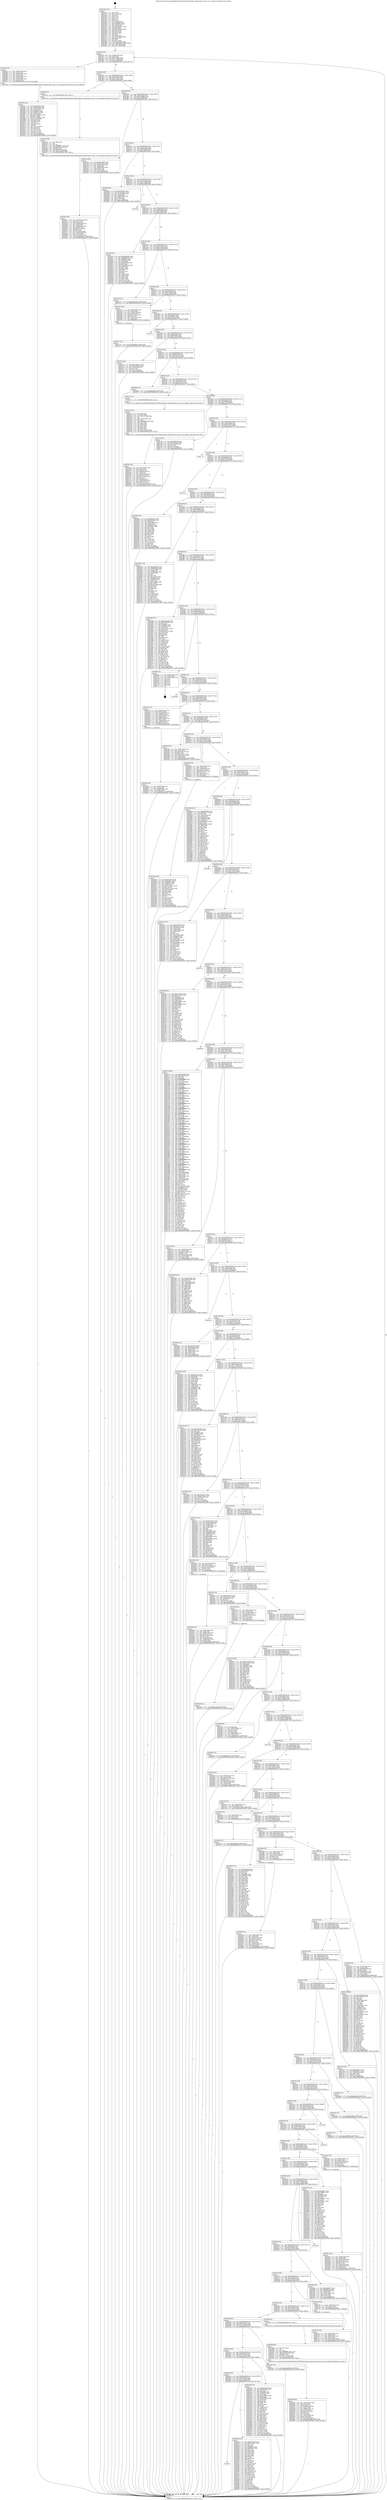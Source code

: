 digraph "0x401d30" {
  label = "0x401d30 (/mnt/c/Users/mathe/Desktop/tcc/POCII/binaries/extr_opensslsslssl_conf.c_ssl_set_option_Final-ollvm.out::main(0))"
  labelloc = "t"
  node[shape=record]

  Entry [label="",width=0.3,height=0.3,shape=circle,fillcolor=black,style=filled]
  "0x401da4" [label="{
     0x401da4 [32]\l
     | [instrs]\l
     &nbsp;&nbsp;0x401da4 \<+6\>: mov -0xd0(%rbp),%eax\l
     &nbsp;&nbsp;0x401daa \<+2\>: mov %eax,%ecx\l
     &nbsp;&nbsp;0x401dac \<+6\>: sub $0x87529855,%ecx\l
     &nbsp;&nbsp;0x401db2 \<+6\>: mov %eax,-0xe4(%rbp)\l
     &nbsp;&nbsp;0x401db8 \<+6\>: mov %ecx,-0xe8(%rbp)\l
     &nbsp;&nbsp;0x401dbe \<+6\>: je 0000000000402fa1 \<main+0x1271\>\l
  }"]
  "0x402fa1" [label="{
     0x402fa1 [43]\l
     | [instrs]\l
     &nbsp;&nbsp;0x402fa1 \<+7\>: mov -0x90(%rbp),%rax\l
     &nbsp;&nbsp;0x402fa8 \<+3\>: mov (%rax),%rdi\l
     &nbsp;&nbsp;0x402fab \<+7\>: mov -0xb0(%rbp),%rax\l
     &nbsp;&nbsp;0x402fb2 \<+2\>: mov (%rax),%esi\l
     &nbsp;&nbsp;0x402fb4 \<+7\>: mov -0xa8(%rbp),%rax\l
     &nbsp;&nbsp;0x402fbb \<+3\>: mov (%rax),%rdx\l
     &nbsp;&nbsp;0x402fbe \<+7\>: mov -0xa0(%rbp),%rax\l
     &nbsp;&nbsp;0x402fc5 \<+2\>: mov (%rax),%ecx\l
     &nbsp;&nbsp;0x402fc7 \<+5\>: call 0000000000401240 \<ssl_set_option\>\l
     | [calls]\l
     &nbsp;&nbsp;0x401240 \{1\} (/mnt/c/Users/mathe/Desktop/tcc/POCII/binaries/extr_opensslsslssl_conf.c_ssl_set_option_Final-ollvm.out::ssl_set_option)\l
  }"]
  "0x401dc4" [label="{
     0x401dc4 [28]\l
     | [instrs]\l
     &nbsp;&nbsp;0x401dc4 \<+5\>: jmp 0000000000401dc9 \<main+0x99\>\l
     &nbsp;&nbsp;0x401dc9 \<+6\>: mov -0xe4(%rbp),%eax\l
     &nbsp;&nbsp;0x401dcf \<+5\>: sub $0x8d276a61,%eax\l
     &nbsp;&nbsp;0x401dd4 \<+6\>: mov %eax,-0xec(%rbp)\l
     &nbsp;&nbsp;0x401dda \<+6\>: je 0000000000402d24 \<main+0xff4\>\l
  }"]
  Exit [label="",width=0.3,height=0.3,shape=circle,fillcolor=black,style=filled,peripheries=2]
  "0x402d24" [label="{
     0x402d24 [5]\l
     | [instrs]\l
     &nbsp;&nbsp;0x402d24 \<+5\>: call 0000000000401160 \<next_i\>\l
     | [calls]\l
     &nbsp;&nbsp;0x401160 \{1\} (/mnt/c/Users/mathe/Desktop/tcc/POCII/binaries/extr_opensslsslssl_conf.c_ssl_set_option_Final-ollvm.out::next_i)\l
  }"]
  "0x401de0" [label="{
     0x401de0 [28]\l
     | [instrs]\l
     &nbsp;&nbsp;0x401de0 \<+5\>: jmp 0000000000401de5 \<main+0xb5\>\l
     &nbsp;&nbsp;0x401de5 \<+6\>: mov -0xe4(%rbp),%eax\l
     &nbsp;&nbsp;0x401deb \<+5\>: sub $0x91628384,%eax\l
     &nbsp;&nbsp;0x401df0 \<+6\>: mov %eax,-0xf0(%rbp)\l
     &nbsp;&nbsp;0x401df6 \<+6\>: je 000000000040352a \<main+0x17fa\>\l
  }"]
  "0x4035c0" [label="{
     0x4035c0 [15]\l
     | [instrs]\l
     &nbsp;&nbsp;0x4035c0 \<+10\>: movl $0xa6828d6d,-0xd0(%rbp)\l
     &nbsp;&nbsp;0x4035ca \<+5\>: jmp 00000000004038c9 \<main+0x1b99\>\l
  }"]
  "0x40352a" [label="{
     0x40352a [39]\l
     | [instrs]\l
     &nbsp;&nbsp;0x40352a \<+5\>: mov $0x3bbca899,%eax\l
     &nbsp;&nbsp;0x40352f \<+5\>: mov $0xb1a3a435,%ecx\l
     &nbsp;&nbsp;0x403534 \<+4\>: mov -0x40(%rbp),%rdx\l
     &nbsp;&nbsp;0x403538 \<+2\>: mov (%rdx),%esi\l
     &nbsp;&nbsp;0x40353a \<+7\>: mov -0x98(%rbp),%rdx\l
     &nbsp;&nbsp;0x403541 \<+2\>: cmp (%rdx),%esi\l
     &nbsp;&nbsp;0x403543 \<+3\>: cmovl %ecx,%eax\l
     &nbsp;&nbsp;0x403546 \<+6\>: mov %eax,-0xd0(%rbp)\l
     &nbsp;&nbsp;0x40354c \<+5\>: jmp 00000000004038c9 \<main+0x1b99\>\l
  }"]
  "0x401dfc" [label="{
     0x401dfc [28]\l
     | [instrs]\l
     &nbsp;&nbsp;0x401dfc \<+5\>: jmp 0000000000401e01 \<main+0xd1\>\l
     &nbsp;&nbsp;0x401e01 \<+6\>: mov -0xe4(%rbp),%eax\l
     &nbsp;&nbsp;0x401e07 \<+5\>: sub $0x999e419b,%eax\l
     &nbsp;&nbsp;0x401e0c \<+6\>: mov %eax,-0xf4(%rbp)\l
     &nbsp;&nbsp;0x401e12 \<+6\>: je 00000000004028df \<main+0xbaf\>\l
  }"]
  "0x403575" [label="{
     0x403575 [15]\l
     | [instrs]\l
     &nbsp;&nbsp;0x403575 \<+10\>: movl $0xdcfbf8b4,-0xd0(%rbp)\l
     &nbsp;&nbsp;0x40357f \<+5\>: jmp 00000000004038c9 \<main+0x1b99\>\l
  }"]
  "0x4028df" [label="{
     0x4028df [36]\l
     | [instrs]\l
     &nbsp;&nbsp;0x4028df \<+5\>: mov $0x23e9cf55,%eax\l
     &nbsp;&nbsp;0x4028e4 \<+5\>: mov $0x74adaa22,%ecx\l
     &nbsp;&nbsp;0x4028e9 \<+4\>: mov -0x78(%rbp),%rdx\l
     &nbsp;&nbsp;0x4028ed \<+2\>: mov (%rdx),%esi\l
     &nbsp;&nbsp;0x4028ef \<+4\>: mov -0x80(%rbp),%rdx\l
     &nbsp;&nbsp;0x4028f3 \<+2\>: cmp (%rdx),%esi\l
     &nbsp;&nbsp;0x4028f5 \<+3\>: cmovl %ecx,%eax\l
     &nbsp;&nbsp;0x4028f8 \<+6\>: mov %eax,-0xd0(%rbp)\l
     &nbsp;&nbsp;0x4028fe \<+5\>: jmp 00000000004038c9 \<main+0x1b99\>\l
  }"]
  "0x401e18" [label="{
     0x401e18 [28]\l
     | [instrs]\l
     &nbsp;&nbsp;0x401e18 \<+5\>: jmp 0000000000401e1d \<main+0xed\>\l
     &nbsp;&nbsp;0x401e1d \<+6\>: mov -0xe4(%rbp),%eax\l
     &nbsp;&nbsp;0x401e23 \<+5\>: sub $0xa5232b9f,%eax\l
     &nbsp;&nbsp;0x401e28 \<+6\>: mov %eax,-0xf8(%rbp)\l
     &nbsp;&nbsp;0x401e2e \<+6\>: je 00000000004035de \<main+0x18ae\>\l
  }"]
  "0x40338a" [label="{
     0x40338a [100]\l
     | [instrs]\l
     &nbsp;&nbsp;0x40338a \<+5\>: mov $0xd91cd47f,%edx\l
     &nbsp;&nbsp;0x40338f \<+5\>: mov $0x4dca8e79,%esi\l
     &nbsp;&nbsp;0x403394 \<+8\>: mov 0x40606c,%r8d\l
     &nbsp;&nbsp;0x40339c \<+8\>: mov 0x406054,%r9d\l
     &nbsp;&nbsp;0x4033a4 \<+3\>: mov %r8d,%r10d\l
     &nbsp;&nbsp;0x4033a7 \<+7\>: sub $0x16422562,%r10d\l
     &nbsp;&nbsp;0x4033ae \<+4\>: sub $0x1,%r10d\l
     &nbsp;&nbsp;0x4033b2 \<+7\>: add $0x16422562,%r10d\l
     &nbsp;&nbsp;0x4033b9 \<+4\>: imul %r10d,%r8d\l
     &nbsp;&nbsp;0x4033bd \<+4\>: and $0x1,%r8d\l
     &nbsp;&nbsp;0x4033c1 \<+4\>: cmp $0x0,%r8d\l
     &nbsp;&nbsp;0x4033c5 \<+4\>: sete %r11b\l
     &nbsp;&nbsp;0x4033c9 \<+4\>: cmp $0xa,%r9d\l
     &nbsp;&nbsp;0x4033cd \<+3\>: setl %bl\l
     &nbsp;&nbsp;0x4033d0 \<+3\>: mov %r11b,%r14b\l
     &nbsp;&nbsp;0x4033d3 \<+3\>: and %bl,%r14b\l
     &nbsp;&nbsp;0x4033d6 \<+3\>: xor %bl,%r11b\l
     &nbsp;&nbsp;0x4033d9 \<+3\>: or %r11b,%r14b\l
     &nbsp;&nbsp;0x4033dc \<+4\>: test $0x1,%r14b\l
     &nbsp;&nbsp;0x4033e0 \<+3\>: cmovne %esi,%edx\l
     &nbsp;&nbsp;0x4033e3 \<+6\>: mov %edx,-0xd0(%rbp)\l
     &nbsp;&nbsp;0x4033e9 \<+5\>: jmp 00000000004038c9 \<main+0x1b99\>\l
  }"]
  "0x4035de" [label="{
     0x4035de\l
  }", style=dashed]
  "0x401e34" [label="{
     0x401e34 [28]\l
     | [instrs]\l
     &nbsp;&nbsp;0x401e34 \<+5\>: jmp 0000000000401e39 \<main+0x109\>\l
     &nbsp;&nbsp;0x401e39 \<+6\>: mov -0xe4(%rbp),%eax\l
     &nbsp;&nbsp;0x401e3f \<+5\>: sub $0xa6828d6d,%eax\l
     &nbsp;&nbsp;0x401e44 \<+6\>: mov %eax,-0xfc(%rbp)\l
     &nbsp;&nbsp;0x401e4a \<+6\>: je 00000000004035f2 \<main+0x18c2\>\l
  }"]
  "0x403190" [label="{
     0x403190 [15]\l
     | [instrs]\l
     &nbsp;&nbsp;0x403190 \<+10\>: movl $0xfe5794f6,-0xd0(%rbp)\l
     &nbsp;&nbsp;0x40319a \<+5\>: jmp 00000000004038c9 \<main+0x1b99\>\l
  }"]
  "0x4035f2" [label="{
     0x4035f2 [91]\l
     | [instrs]\l
     &nbsp;&nbsp;0x4035f2 \<+5\>: mov $0xe689289d,%eax\l
     &nbsp;&nbsp;0x4035f7 \<+5\>: mov $0xe6180445,%ecx\l
     &nbsp;&nbsp;0x4035fc \<+7\>: mov 0x40606c,%edx\l
     &nbsp;&nbsp;0x403603 \<+7\>: mov 0x406054,%esi\l
     &nbsp;&nbsp;0x40360a \<+2\>: mov %edx,%edi\l
     &nbsp;&nbsp;0x40360c \<+6\>: sub $0xe9fb423d,%edi\l
     &nbsp;&nbsp;0x403612 \<+3\>: sub $0x1,%edi\l
     &nbsp;&nbsp;0x403615 \<+6\>: add $0xe9fb423d,%edi\l
     &nbsp;&nbsp;0x40361b \<+3\>: imul %edi,%edx\l
     &nbsp;&nbsp;0x40361e \<+3\>: and $0x1,%edx\l
     &nbsp;&nbsp;0x403621 \<+3\>: cmp $0x0,%edx\l
     &nbsp;&nbsp;0x403624 \<+4\>: sete %r8b\l
     &nbsp;&nbsp;0x403628 \<+3\>: cmp $0xa,%esi\l
     &nbsp;&nbsp;0x40362b \<+4\>: setl %r9b\l
     &nbsp;&nbsp;0x40362f \<+3\>: mov %r8b,%r10b\l
     &nbsp;&nbsp;0x403632 \<+3\>: and %r9b,%r10b\l
     &nbsp;&nbsp;0x403635 \<+3\>: xor %r9b,%r8b\l
     &nbsp;&nbsp;0x403638 \<+3\>: or %r8b,%r10b\l
     &nbsp;&nbsp;0x40363b \<+4\>: test $0x1,%r10b\l
     &nbsp;&nbsp;0x40363f \<+3\>: cmovne %ecx,%eax\l
     &nbsp;&nbsp;0x403642 \<+6\>: mov %eax,-0xd0(%rbp)\l
     &nbsp;&nbsp;0x403648 \<+5\>: jmp 00000000004038c9 \<main+0x1b99\>\l
  }"]
  "0x401e50" [label="{
     0x401e50 [28]\l
     | [instrs]\l
     &nbsp;&nbsp;0x401e50 \<+5\>: jmp 0000000000401e55 \<main+0x125\>\l
     &nbsp;&nbsp;0x401e55 \<+6\>: mov -0xe4(%rbp),%eax\l
     &nbsp;&nbsp;0x401e5b \<+5\>: sub $0xb0a530e8,%eax\l
     &nbsp;&nbsp;0x401e60 \<+6\>: mov %eax,-0x100(%rbp)\l
     &nbsp;&nbsp;0x401e66 \<+6\>: je 000000000040351b \<main+0x17eb\>\l
  }"]
  "0x402fcc" [label="{
     0x402fcc [110]\l
     | [instrs]\l
     &nbsp;&nbsp;0x402fcc \<+5\>: mov $0x50afc39e,%ecx\l
     &nbsp;&nbsp;0x402fd1 \<+5\>: mov $0x4fc0841f,%esi\l
     &nbsp;&nbsp;0x402fd6 \<+4\>: mov -0x50(%rbp),%rax\l
     &nbsp;&nbsp;0x402fda \<+6\>: movl $0x0,(%rax)\l
     &nbsp;&nbsp;0x402fe0 \<+8\>: mov 0x40606c,%r8d\l
     &nbsp;&nbsp;0x402fe8 \<+8\>: mov 0x406054,%r9d\l
     &nbsp;&nbsp;0x402ff0 \<+3\>: mov %r8d,%r10d\l
     &nbsp;&nbsp;0x402ff3 \<+7\>: sub $0x5216bf4b,%r10d\l
     &nbsp;&nbsp;0x402ffa \<+4\>: sub $0x1,%r10d\l
     &nbsp;&nbsp;0x402ffe \<+7\>: add $0x5216bf4b,%r10d\l
     &nbsp;&nbsp;0x403005 \<+4\>: imul %r10d,%r8d\l
     &nbsp;&nbsp;0x403009 \<+4\>: and $0x1,%r8d\l
     &nbsp;&nbsp;0x40300d \<+4\>: cmp $0x0,%r8d\l
     &nbsp;&nbsp;0x403011 \<+4\>: sete %r11b\l
     &nbsp;&nbsp;0x403015 \<+4\>: cmp $0xa,%r9d\l
     &nbsp;&nbsp;0x403019 \<+3\>: setl %bl\l
     &nbsp;&nbsp;0x40301c \<+3\>: mov %r11b,%r14b\l
     &nbsp;&nbsp;0x40301f \<+3\>: and %bl,%r14b\l
     &nbsp;&nbsp;0x403022 \<+3\>: xor %bl,%r11b\l
     &nbsp;&nbsp;0x403025 \<+3\>: or %r11b,%r14b\l
     &nbsp;&nbsp;0x403028 \<+4\>: test $0x1,%r14b\l
     &nbsp;&nbsp;0x40302c \<+3\>: cmovne %esi,%ecx\l
     &nbsp;&nbsp;0x40302f \<+6\>: mov %ecx,-0xd0(%rbp)\l
     &nbsp;&nbsp;0x403035 \<+5\>: jmp 00000000004038c9 \<main+0x1b99\>\l
  }"]
  "0x40351b" [label="{
     0x40351b [15]\l
     | [instrs]\l
     &nbsp;&nbsp;0x40351b \<+10\>: movl $0x91628384,-0xd0(%rbp)\l
     &nbsp;&nbsp;0x403525 \<+5\>: jmp 00000000004038c9 \<main+0x1b99\>\l
  }"]
  "0x401e6c" [label="{
     0x401e6c [28]\l
     | [instrs]\l
     &nbsp;&nbsp;0x401e6c \<+5\>: jmp 0000000000401e71 \<main+0x141\>\l
     &nbsp;&nbsp;0x401e71 \<+6\>: mov -0xe4(%rbp),%eax\l
     &nbsp;&nbsp;0x401e77 \<+5\>: sub $0xb1a3a435,%eax\l
     &nbsp;&nbsp;0x401e7c \<+6\>: mov %eax,-0x104(%rbp)\l
     &nbsp;&nbsp;0x401e82 \<+6\>: je 0000000000403551 \<main+0x1821\>\l
  }"]
  "0x4024fc" [label="{
     0x4024fc\l
  }", style=dashed]
  "0x403551" [label="{
     0x403551 [36]\l
     | [instrs]\l
     &nbsp;&nbsp;0x403551 \<+7\>: mov -0x90(%rbp),%rax\l
     &nbsp;&nbsp;0x403558 \<+3\>: mov (%rax),%rax\l
     &nbsp;&nbsp;0x40355b \<+4\>: mov -0x40(%rbp),%rcx\l
     &nbsp;&nbsp;0x40355f \<+3\>: movslq (%rcx),%rcx\l
     &nbsp;&nbsp;0x403562 \<+4\>: imul $0x18,%rcx,%rcx\l
     &nbsp;&nbsp;0x403566 \<+3\>: add %rcx,%rax\l
     &nbsp;&nbsp;0x403569 \<+4\>: mov 0x10(%rax),%rax\l
     &nbsp;&nbsp;0x40356d \<+3\>: mov %rax,%rdi\l
     &nbsp;&nbsp;0x403570 \<+5\>: call 0000000000401030 \<free@plt\>\l
     | [calls]\l
     &nbsp;&nbsp;0x401030 \{1\} (unknown)\l
  }"]
  "0x401e88" [label="{
     0x401e88 [28]\l
     | [instrs]\l
     &nbsp;&nbsp;0x401e88 \<+5\>: jmp 0000000000401e8d \<main+0x15d\>\l
     &nbsp;&nbsp;0x401e8d \<+6\>: mov -0xe4(%rbp),%eax\l
     &nbsp;&nbsp;0x401e93 \<+5\>: sub $0xb3cf841c,%eax\l
     &nbsp;&nbsp;0x401e98 \<+6\>: mov %eax,-0x108(%rbp)\l
     &nbsp;&nbsp;0x401e9e \<+6\>: je 00000000004035cf \<main+0x189f\>\l
  }"]
  "0x402f18" [label="{
     0x402f18 [137]\l
     | [instrs]\l
     &nbsp;&nbsp;0x402f18 \<+5\>: mov $0x50afc39e,%eax\l
     &nbsp;&nbsp;0x402f1d \<+5\>: mov $0x87529855,%ecx\l
     &nbsp;&nbsp;0x402f22 \<+2\>: mov $0x1,%dl\l
     &nbsp;&nbsp;0x402f24 \<+2\>: xor %esi,%esi\l
     &nbsp;&nbsp;0x402f26 \<+7\>: mov 0x40606c,%edi\l
     &nbsp;&nbsp;0x402f2d \<+8\>: mov 0x406054,%r8d\l
     &nbsp;&nbsp;0x402f35 \<+3\>: sub $0x1,%esi\l
     &nbsp;&nbsp;0x402f38 \<+3\>: mov %edi,%r9d\l
     &nbsp;&nbsp;0x402f3b \<+3\>: add %esi,%r9d\l
     &nbsp;&nbsp;0x402f3e \<+4\>: imul %r9d,%edi\l
     &nbsp;&nbsp;0x402f42 \<+3\>: and $0x1,%edi\l
     &nbsp;&nbsp;0x402f45 \<+3\>: cmp $0x0,%edi\l
     &nbsp;&nbsp;0x402f48 \<+4\>: sete %r10b\l
     &nbsp;&nbsp;0x402f4c \<+4\>: cmp $0xa,%r8d\l
     &nbsp;&nbsp;0x402f50 \<+4\>: setl %r11b\l
     &nbsp;&nbsp;0x402f54 \<+3\>: mov %r10b,%bl\l
     &nbsp;&nbsp;0x402f57 \<+3\>: xor $0xff,%bl\l
     &nbsp;&nbsp;0x402f5a \<+3\>: mov %r11b,%r14b\l
     &nbsp;&nbsp;0x402f5d \<+4\>: xor $0xff,%r14b\l
     &nbsp;&nbsp;0x402f61 \<+3\>: xor $0x1,%dl\l
     &nbsp;&nbsp;0x402f64 \<+3\>: mov %bl,%r15b\l
     &nbsp;&nbsp;0x402f67 \<+4\>: and $0xff,%r15b\l
     &nbsp;&nbsp;0x402f6b \<+3\>: and %dl,%r10b\l
     &nbsp;&nbsp;0x402f6e \<+3\>: mov %r14b,%r12b\l
     &nbsp;&nbsp;0x402f71 \<+4\>: and $0xff,%r12b\l
     &nbsp;&nbsp;0x402f75 \<+3\>: and %dl,%r11b\l
     &nbsp;&nbsp;0x402f78 \<+3\>: or %r10b,%r15b\l
     &nbsp;&nbsp;0x402f7b \<+3\>: or %r11b,%r12b\l
     &nbsp;&nbsp;0x402f7e \<+3\>: xor %r12b,%r15b\l
     &nbsp;&nbsp;0x402f81 \<+3\>: or %r14b,%bl\l
     &nbsp;&nbsp;0x402f84 \<+3\>: xor $0xff,%bl\l
     &nbsp;&nbsp;0x402f87 \<+3\>: or $0x1,%dl\l
     &nbsp;&nbsp;0x402f8a \<+2\>: and %dl,%bl\l
     &nbsp;&nbsp;0x402f8c \<+3\>: or %bl,%r15b\l
     &nbsp;&nbsp;0x402f8f \<+4\>: test $0x1,%r15b\l
     &nbsp;&nbsp;0x402f93 \<+3\>: cmovne %ecx,%eax\l
     &nbsp;&nbsp;0x402f96 \<+6\>: mov %eax,-0xd0(%rbp)\l
     &nbsp;&nbsp;0x402f9c \<+5\>: jmp 00000000004038c9 \<main+0x1b99\>\l
  }"]
  "0x4035cf" [label="{
     0x4035cf\l
  }", style=dashed]
  "0x401ea4" [label="{
     0x401ea4 [28]\l
     | [instrs]\l
     &nbsp;&nbsp;0x401ea4 \<+5\>: jmp 0000000000401ea9 \<main+0x179\>\l
     &nbsp;&nbsp;0x401ea9 \<+6\>: mov -0xe4(%rbp),%eax\l
     &nbsp;&nbsp;0x401eaf \<+5\>: sub $0xb80d0bac,%eax\l
     &nbsp;&nbsp;0x401eb4 \<+6\>: mov %eax,-0x10c(%rbp)\l
     &nbsp;&nbsp;0x401eba \<+6\>: je 000000000040314f \<main+0x141f\>\l
  }"]
  "0x402d51" [label="{
     0x402d51 [69]\l
     | [instrs]\l
     &nbsp;&nbsp;0x402d51 \<+6\>: mov -0x200(%rbp),%ecx\l
     &nbsp;&nbsp;0x402d57 \<+3\>: imul %eax,%ecx\l
     &nbsp;&nbsp;0x402d5a \<+3\>: movslq %ecx,%rsi\l
     &nbsp;&nbsp;0x402d5d \<+7\>: mov -0x90(%rbp),%rdi\l
     &nbsp;&nbsp;0x402d64 \<+3\>: mov (%rdi),%rdi\l
     &nbsp;&nbsp;0x402d67 \<+7\>: mov -0x88(%rbp),%r8\l
     &nbsp;&nbsp;0x402d6e \<+3\>: movslq (%r8),%r8\l
     &nbsp;&nbsp;0x402d71 \<+4\>: imul $0x18,%r8,%r8\l
     &nbsp;&nbsp;0x402d75 \<+3\>: add %r8,%rdi\l
     &nbsp;&nbsp;0x402d78 \<+4\>: mov 0x10(%rdi),%rdi\l
     &nbsp;&nbsp;0x402d7c \<+4\>: mov -0x58(%rbp),%r8\l
     &nbsp;&nbsp;0x402d80 \<+3\>: movslq (%r8),%r8\l
     &nbsp;&nbsp;0x402d83 \<+4\>: mov %rsi,(%rdi,%r8,8)\l
     &nbsp;&nbsp;0x402d87 \<+10\>: movl $0xd605b51c,-0xd0(%rbp)\l
     &nbsp;&nbsp;0x402d91 \<+5\>: jmp 00000000004038c9 \<main+0x1b99\>\l
  }"]
  "0x40314f" [label="{
     0x40314f [30]\l
     | [instrs]\l
     &nbsp;&nbsp;0x40314f \<+5\>: mov $0x3a186b27,%eax\l
     &nbsp;&nbsp;0x403154 \<+5\>: mov $0x2a260c46,%ecx\l
     &nbsp;&nbsp;0x403159 \<+3\>: mov -0x2a(%rbp),%dl\l
     &nbsp;&nbsp;0x40315c \<+3\>: test $0x1,%dl\l
     &nbsp;&nbsp;0x40315f \<+3\>: cmovne %ecx,%eax\l
     &nbsp;&nbsp;0x403162 \<+6\>: mov %eax,-0xd0(%rbp)\l
     &nbsp;&nbsp;0x403168 \<+5\>: jmp 00000000004038c9 \<main+0x1b99\>\l
  }"]
  "0x401ec0" [label="{
     0x401ec0 [28]\l
     | [instrs]\l
     &nbsp;&nbsp;0x401ec0 \<+5\>: jmp 0000000000401ec5 \<main+0x195\>\l
     &nbsp;&nbsp;0x401ec5 \<+6\>: mov -0xe4(%rbp),%eax\l
     &nbsp;&nbsp;0x401ecb \<+5\>: sub $0xb8b2527d,%eax\l
     &nbsp;&nbsp;0x401ed0 \<+6\>: mov %eax,-0x110(%rbp)\l
     &nbsp;&nbsp;0x401ed6 \<+6\>: je 00000000004036ed \<main+0x19bd\>\l
  }"]
  "0x402d29" [label="{
     0x402d29 [40]\l
     | [instrs]\l
     &nbsp;&nbsp;0x402d29 \<+5\>: mov $0x2,%ecx\l
     &nbsp;&nbsp;0x402d2e \<+1\>: cltd\l
     &nbsp;&nbsp;0x402d2f \<+2\>: idiv %ecx\l
     &nbsp;&nbsp;0x402d31 \<+6\>: imul $0xfffffffe,%edx,%ecx\l
     &nbsp;&nbsp;0x402d37 \<+6\>: add $0x8b6531a0,%ecx\l
     &nbsp;&nbsp;0x402d3d \<+3\>: add $0x1,%ecx\l
     &nbsp;&nbsp;0x402d40 \<+6\>: sub $0x8b6531a0,%ecx\l
     &nbsp;&nbsp;0x402d46 \<+6\>: mov %ecx,-0x200(%rbp)\l
     &nbsp;&nbsp;0x402d4c \<+5\>: call 0000000000401160 \<next_i\>\l
     | [calls]\l
     &nbsp;&nbsp;0x401160 \{1\} (/mnt/c/Users/mathe/Desktop/tcc/POCII/binaries/extr_opensslsslssl_conf.c_ssl_set_option_Final-ollvm.out::next_i)\l
  }"]
  "0x4036ed" [label="{
     0x4036ed [15]\l
     | [instrs]\l
     &nbsp;&nbsp;0x4036ed \<+10\>: movl $0xd80ceb6f,-0xd0(%rbp)\l
     &nbsp;&nbsp;0x4036f7 \<+5\>: jmp 00000000004038c9 \<main+0x1b99\>\l
  }"]
  "0x401edc" [label="{
     0x401edc [28]\l
     | [instrs]\l
     &nbsp;&nbsp;0x401edc \<+5\>: jmp 0000000000401ee1 \<main+0x1b1\>\l
     &nbsp;&nbsp;0x401ee1 \<+6\>: mov -0xe4(%rbp),%eax\l
     &nbsp;&nbsp;0x401ee7 \<+5\>: sub $0xbeff2ba2,%eax\l
     &nbsp;&nbsp;0x401eec \<+6\>: mov %eax,-0x114(%rbp)\l
     &nbsp;&nbsp;0x401ef2 \<+6\>: je 0000000000402a17 \<main+0xce7\>\l
  }"]
  "0x402bc1" [label="{
     0x402bc1 [56]\l
     | [instrs]\l
     &nbsp;&nbsp;0x402bc1 \<+7\>: mov -0x90(%rbp),%rdi\l
     &nbsp;&nbsp;0x402bc8 \<+3\>: mov (%rdi),%rdi\l
     &nbsp;&nbsp;0x402bcb \<+7\>: mov -0x88(%rbp),%rcx\l
     &nbsp;&nbsp;0x402bd2 \<+3\>: movslq (%rcx),%rcx\l
     &nbsp;&nbsp;0x402bd5 \<+4\>: imul $0x18,%rcx,%rcx\l
     &nbsp;&nbsp;0x402bd9 \<+3\>: add %rcx,%rdi\l
     &nbsp;&nbsp;0x402bdc \<+4\>: mov %rax,0x10(%rdi)\l
     &nbsp;&nbsp;0x402be0 \<+4\>: mov -0x58(%rbp),%rax\l
     &nbsp;&nbsp;0x402be4 \<+6\>: movl $0x0,(%rax)\l
     &nbsp;&nbsp;0x402bea \<+10\>: movl $0xf822a915,-0xd0(%rbp)\l
     &nbsp;&nbsp;0x402bf4 \<+5\>: jmp 00000000004038c9 \<main+0x1b99\>\l
  }"]
  "0x402a17" [label="{
     0x402a17 [5]\l
     | [instrs]\l
     &nbsp;&nbsp;0x402a17 \<+5\>: call 0000000000401160 \<next_i\>\l
     | [calls]\l
     &nbsp;&nbsp;0x401160 \{1\} (/mnt/c/Users/mathe/Desktop/tcc/POCII/binaries/extr_opensslsslssl_conf.c_ssl_set_option_Final-ollvm.out::next_i)\l
  }"]
  "0x401ef8" [label="{
     0x401ef8 [28]\l
     | [instrs]\l
     &nbsp;&nbsp;0x401ef8 \<+5\>: jmp 0000000000401efd \<main+0x1cd\>\l
     &nbsp;&nbsp;0x401efd \<+6\>: mov -0xe4(%rbp),%eax\l
     &nbsp;&nbsp;0x401f03 \<+5\>: sub $0xc5bf89af,%eax\l
     &nbsp;&nbsp;0x401f08 \<+6\>: mov %eax,-0x118(%rbp)\l
     &nbsp;&nbsp;0x401f0e \<+6\>: je 000000000040275f \<main+0xa2f\>\l
  }"]
  "0x4024e0" [label="{
     0x4024e0 [28]\l
     | [instrs]\l
     &nbsp;&nbsp;0x4024e0 \<+5\>: jmp 00000000004024e5 \<main+0x7b5\>\l
     &nbsp;&nbsp;0x4024e5 \<+6\>: mov -0xe4(%rbp),%eax\l
     &nbsp;&nbsp;0x4024eb \<+5\>: sub $0x7a81545b,%eax\l
     &nbsp;&nbsp;0x4024f0 \<+6\>: mov %eax,-0x1f0(%rbp)\l
     &nbsp;&nbsp;0x4024f6 \<+6\>: je 0000000000402f18 \<main+0x11e8\>\l
  }"]
  "0x40275f" [label="{
     0x40275f [30]\l
     | [instrs]\l
     &nbsp;&nbsp;0x40275f \<+5\>: mov $0x70ea8516,%eax\l
     &nbsp;&nbsp;0x402764 \<+5\>: mov $0xcbe4c628,%ecx\l
     &nbsp;&nbsp;0x402769 \<+3\>: mov -0x31(%rbp),%dl\l
     &nbsp;&nbsp;0x40276c \<+3\>: test $0x1,%dl\l
     &nbsp;&nbsp;0x40276f \<+3\>: cmovne %ecx,%eax\l
     &nbsp;&nbsp;0x402772 \<+6\>: mov %eax,-0xd0(%rbp)\l
     &nbsp;&nbsp;0x402778 \<+5\>: jmp 00000000004038c9 \<main+0x1b99\>\l
  }"]
  "0x401f14" [label="{
     0x401f14 [28]\l
     | [instrs]\l
     &nbsp;&nbsp;0x401f14 \<+5\>: jmp 0000000000401f19 \<main+0x1e9\>\l
     &nbsp;&nbsp;0x401f19 \<+6\>: mov -0xe4(%rbp),%eax\l
     &nbsp;&nbsp;0x401f1f \<+5\>: sub $0xcbe4c628,%eax\l
     &nbsp;&nbsp;0x401f24 \<+6\>: mov %eax,-0x11c(%rbp)\l
     &nbsp;&nbsp;0x401f2a \<+6\>: je 000000000040277d \<main+0xa4d\>\l
  }"]
  "0x402a95" [label="{
     0x402a95 [147]\l
     | [instrs]\l
     &nbsp;&nbsp;0x402a95 \<+5\>: mov $0xf4b2302d,%eax\l
     &nbsp;&nbsp;0x402a9a \<+5\>: mov $0xee87d69,%ecx\l
     &nbsp;&nbsp;0x402a9f \<+2\>: mov $0x1,%dl\l
     &nbsp;&nbsp;0x402aa1 \<+7\>: mov 0x40606c,%esi\l
     &nbsp;&nbsp;0x402aa8 \<+7\>: mov 0x406054,%edi\l
     &nbsp;&nbsp;0x402aaf \<+3\>: mov %esi,%r8d\l
     &nbsp;&nbsp;0x402ab2 \<+7\>: add $0xc65f8e56,%r8d\l
     &nbsp;&nbsp;0x402ab9 \<+4\>: sub $0x1,%r8d\l
     &nbsp;&nbsp;0x402abd \<+7\>: sub $0xc65f8e56,%r8d\l
     &nbsp;&nbsp;0x402ac4 \<+4\>: imul %r8d,%esi\l
     &nbsp;&nbsp;0x402ac8 \<+3\>: and $0x1,%esi\l
     &nbsp;&nbsp;0x402acb \<+3\>: cmp $0x0,%esi\l
     &nbsp;&nbsp;0x402ace \<+4\>: sete %r9b\l
     &nbsp;&nbsp;0x402ad2 \<+3\>: cmp $0xa,%edi\l
     &nbsp;&nbsp;0x402ad5 \<+4\>: setl %r10b\l
     &nbsp;&nbsp;0x402ad9 \<+3\>: mov %r9b,%r11b\l
     &nbsp;&nbsp;0x402adc \<+4\>: xor $0xff,%r11b\l
     &nbsp;&nbsp;0x402ae0 \<+3\>: mov %r10b,%bl\l
     &nbsp;&nbsp;0x402ae3 \<+3\>: xor $0xff,%bl\l
     &nbsp;&nbsp;0x402ae6 \<+3\>: xor $0x1,%dl\l
     &nbsp;&nbsp;0x402ae9 \<+3\>: mov %r11b,%r14b\l
     &nbsp;&nbsp;0x402aec \<+4\>: and $0xff,%r14b\l
     &nbsp;&nbsp;0x402af0 \<+3\>: and %dl,%r9b\l
     &nbsp;&nbsp;0x402af3 \<+3\>: mov %bl,%r15b\l
     &nbsp;&nbsp;0x402af6 \<+4\>: and $0xff,%r15b\l
     &nbsp;&nbsp;0x402afa \<+3\>: and %dl,%r10b\l
     &nbsp;&nbsp;0x402afd \<+3\>: or %r9b,%r14b\l
     &nbsp;&nbsp;0x402b00 \<+3\>: or %r10b,%r15b\l
     &nbsp;&nbsp;0x402b03 \<+3\>: xor %r15b,%r14b\l
     &nbsp;&nbsp;0x402b06 \<+3\>: or %bl,%r11b\l
     &nbsp;&nbsp;0x402b09 \<+4\>: xor $0xff,%r11b\l
     &nbsp;&nbsp;0x402b0d \<+3\>: or $0x1,%dl\l
     &nbsp;&nbsp;0x402b10 \<+3\>: and %dl,%r11b\l
     &nbsp;&nbsp;0x402b13 \<+3\>: or %r11b,%r14b\l
     &nbsp;&nbsp;0x402b16 \<+4\>: test $0x1,%r14b\l
     &nbsp;&nbsp;0x402b1a \<+3\>: cmovne %ecx,%eax\l
     &nbsp;&nbsp;0x402b1d \<+6\>: mov %eax,-0xd0(%rbp)\l
     &nbsp;&nbsp;0x402b23 \<+5\>: jmp 00000000004038c9 \<main+0x1b99\>\l
  }"]
  "0x40277d" [label="{
     0x40277d\l
  }", style=dashed]
  "0x401f30" [label="{
     0x401f30 [28]\l
     | [instrs]\l
     &nbsp;&nbsp;0x401f30 \<+5\>: jmp 0000000000401f35 \<main+0x205\>\l
     &nbsp;&nbsp;0x401f35 \<+6\>: mov -0xe4(%rbp),%eax\l
     &nbsp;&nbsp;0x401f3b \<+5\>: sub $0xcc9b796c,%eax\l
     &nbsp;&nbsp;0x401f40 \<+6\>: mov %eax,-0x120(%rbp)\l
     &nbsp;&nbsp;0x401f46 \<+6\>: je 0000000000403714 \<main+0x19e4\>\l
  }"]
  "0x4024c4" [label="{
     0x4024c4 [28]\l
     | [instrs]\l
     &nbsp;&nbsp;0x4024c4 \<+5\>: jmp 00000000004024c9 \<main+0x799\>\l
     &nbsp;&nbsp;0x4024c9 \<+6\>: mov -0xe4(%rbp),%eax\l
     &nbsp;&nbsp;0x4024cf \<+5\>: sub $0x794c76ec,%eax\l
     &nbsp;&nbsp;0x4024d4 \<+6\>: mov %eax,-0x1ec(%rbp)\l
     &nbsp;&nbsp;0x4024da \<+6\>: je 0000000000402a95 \<main+0xd65\>\l
  }"]
  "0x403714" [label="{
     0x403714\l
  }", style=dashed]
  "0x401f4c" [label="{
     0x401f4c [28]\l
     | [instrs]\l
     &nbsp;&nbsp;0x401f4c \<+5\>: jmp 0000000000401f51 \<main+0x221\>\l
     &nbsp;&nbsp;0x401f51 \<+6\>: mov -0xe4(%rbp),%eax\l
     &nbsp;&nbsp;0x401f57 \<+5\>: sub $0xcfa96806,%eax\l
     &nbsp;&nbsp;0x401f5c \<+6\>: mov %eax,-0x124(%rbp)\l
     &nbsp;&nbsp;0x401f62 \<+6\>: je 00000000004034ba \<main+0x178a\>\l
  }"]
  "0x402ee1" [label="{
     0x402ee1 [15]\l
     | [instrs]\l
     &nbsp;&nbsp;0x402ee1 \<+10\>: movl $0x2deb3904,-0xd0(%rbp)\l
     &nbsp;&nbsp;0x402eeb \<+5\>: jmp 00000000004038c9 \<main+0x1b99\>\l
  }"]
  "0x4034ba" [label="{
     0x4034ba [97]\l
     | [instrs]\l
     &nbsp;&nbsp;0x4034ba \<+5\>: mov $0xfa0e4521,%eax\l
     &nbsp;&nbsp;0x4034bf \<+5\>: mov $0xb0a530e8,%ecx\l
     &nbsp;&nbsp;0x4034c4 \<+2\>: xor %edx,%edx\l
     &nbsp;&nbsp;0x4034c6 \<+4\>: mov -0x40(%rbp),%rsi\l
     &nbsp;&nbsp;0x4034ca \<+6\>: movl $0x0,(%rsi)\l
     &nbsp;&nbsp;0x4034d0 \<+7\>: mov 0x40606c,%edi\l
     &nbsp;&nbsp;0x4034d7 \<+8\>: mov 0x406054,%r8d\l
     &nbsp;&nbsp;0x4034df \<+3\>: sub $0x1,%edx\l
     &nbsp;&nbsp;0x4034e2 \<+3\>: mov %edi,%r9d\l
     &nbsp;&nbsp;0x4034e5 \<+3\>: add %edx,%r9d\l
     &nbsp;&nbsp;0x4034e8 \<+4\>: imul %r9d,%edi\l
     &nbsp;&nbsp;0x4034ec \<+3\>: and $0x1,%edi\l
     &nbsp;&nbsp;0x4034ef \<+3\>: cmp $0x0,%edi\l
     &nbsp;&nbsp;0x4034f2 \<+4\>: sete %r10b\l
     &nbsp;&nbsp;0x4034f6 \<+4\>: cmp $0xa,%r8d\l
     &nbsp;&nbsp;0x4034fa \<+4\>: setl %r11b\l
     &nbsp;&nbsp;0x4034fe \<+3\>: mov %r10b,%bl\l
     &nbsp;&nbsp;0x403501 \<+3\>: and %r11b,%bl\l
     &nbsp;&nbsp;0x403504 \<+3\>: xor %r11b,%r10b\l
     &nbsp;&nbsp;0x403507 \<+3\>: or %r10b,%bl\l
     &nbsp;&nbsp;0x40350a \<+3\>: test $0x1,%bl\l
     &nbsp;&nbsp;0x40350d \<+3\>: cmovne %ecx,%eax\l
     &nbsp;&nbsp;0x403510 \<+6\>: mov %eax,-0xd0(%rbp)\l
     &nbsp;&nbsp;0x403516 \<+5\>: jmp 00000000004038c9 \<main+0x1b99\>\l
  }"]
  "0x401f68" [label="{
     0x401f68 [28]\l
     | [instrs]\l
     &nbsp;&nbsp;0x401f68 \<+5\>: jmp 0000000000401f6d \<main+0x23d\>\l
     &nbsp;&nbsp;0x401f6d \<+6\>: mov -0xe4(%rbp),%eax\l
     &nbsp;&nbsp;0x401f73 \<+5\>: sub $0xd3ab84f5,%eax\l
     &nbsp;&nbsp;0x401f78 \<+6\>: mov %eax,-0x128(%rbp)\l
     &nbsp;&nbsp;0x401f7e \<+6\>: je 00000000004030d2 \<main+0x13a2\>\l
  }"]
  "0x402a50" [label="{
     0x402a50 [69]\l
     | [instrs]\l
     &nbsp;&nbsp;0x402a50 \<+6\>: mov -0x1fc(%rbp),%ecx\l
     &nbsp;&nbsp;0x402a56 \<+3\>: imul %eax,%ecx\l
     &nbsp;&nbsp;0x402a59 \<+3\>: movslq %ecx,%r8\l
     &nbsp;&nbsp;0x402a5c \<+7\>: mov -0x90(%rbp),%r9\l
     &nbsp;&nbsp;0x402a63 \<+3\>: mov (%r9),%r9\l
     &nbsp;&nbsp;0x402a66 \<+7\>: mov -0x88(%rbp),%r10\l
     &nbsp;&nbsp;0x402a6d \<+3\>: movslq (%r10),%r10\l
     &nbsp;&nbsp;0x402a70 \<+4\>: imul $0x18,%r10,%r10\l
     &nbsp;&nbsp;0x402a74 \<+3\>: add %r10,%r9\l
     &nbsp;&nbsp;0x402a77 \<+4\>: mov 0x8(%r9),%r9\l
     &nbsp;&nbsp;0x402a7b \<+4\>: mov -0x68(%rbp),%r10\l
     &nbsp;&nbsp;0x402a7f \<+3\>: movslq (%r10),%r10\l
     &nbsp;&nbsp;0x402a82 \<+4\>: mov %r8,(%r9,%r10,8)\l
     &nbsp;&nbsp;0x402a86 \<+10\>: movl $0x794c76ec,-0xd0(%rbp)\l
     &nbsp;&nbsp;0x402a90 \<+5\>: jmp 00000000004038c9 \<main+0x1b99\>\l
  }"]
  "0x4030d2" [label="{
     0x4030d2 [125]\l
     | [instrs]\l
     &nbsp;&nbsp;0x4030d2 \<+5\>: mov $0xaeb3639,%eax\l
     &nbsp;&nbsp;0x4030d7 \<+5\>: mov $0xb80d0bac,%ecx\l
     &nbsp;&nbsp;0x4030dc \<+4\>: mov -0x50(%rbp),%rdx\l
     &nbsp;&nbsp;0x4030e0 \<+2\>: mov (%rdx),%esi\l
     &nbsp;&nbsp;0x4030e2 \<+7\>: mov -0x98(%rbp),%rdx\l
     &nbsp;&nbsp;0x4030e9 \<+2\>: cmp (%rdx),%esi\l
     &nbsp;&nbsp;0x4030eb \<+4\>: setl %dil\l
     &nbsp;&nbsp;0x4030ef \<+4\>: and $0x1,%dil\l
     &nbsp;&nbsp;0x4030f3 \<+4\>: mov %dil,-0x2a(%rbp)\l
     &nbsp;&nbsp;0x4030f7 \<+7\>: mov 0x40606c,%esi\l
     &nbsp;&nbsp;0x4030fe \<+8\>: mov 0x406054,%r8d\l
     &nbsp;&nbsp;0x403106 \<+3\>: mov %esi,%r9d\l
     &nbsp;&nbsp;0x403109 \<+7\>: sub $0x1d5ca68f,%r9d\l
     &nbsp;&nbsp;0x403110 \<+4\>: sub $0x1,%r9d\l
     &nbsp;&nbsp;0x403114 \<+7\>: add $0x1d5ca68f,%r9d\l
     &nbsp;&nbsp;0x40311b \<+4\>: imul %r9d,%esi\l
     &nbsp;&nbsp;0x40311f \<+3\>: and $0x1,%esi\l
     &nbsp;&nbsp;0x403122 \<+3\>: cmp $0x0,%esi\l
     &nbsp;&nbsp;0x403125 \<+4\>: sete %dil\l
     &nbsp;&nbsp;0x403129 \<+4\>: cmp $0xa,%r8d\l
     &nbsp;&nbsp;0x40312d \<+4\>: setl %r10b\l
     &nbsp;&nbsp;0x403131 \<+3\>: mov %dil,%r11b\l
     &nbsp;&nbsp;0x403134 \<+3\>: and %r10b,%r11b\l
     &nbsp;&nbsp;0x403137 \<+3\>: xor %r10b,%dil\l
     &nbsp;&nbsp;0x40313a \<+3\>: or %dil,%r11b\l
     &nbsp;&nbsp;0x40313d \<+4\>: test $0x1,%r11b\l
     &nbsp;&nbsp;0x403141 \<+3\>: cmovne %ecx,%eax\l
     &nbsp;&nbsp;0x403144 \<+6\>: mov %eax,-0xd0(%rbp)\l
     &nbsp;&nbsp;0x40314a \<+5\>: jmp 00000000004038c9 \<main+0x1b99\>\l
  }"]
  "0x401f84" [label="{
     0x401f84 [28]\l
     | [instrs]\l
     &nbsp;&nbsp;0x401f84 \<+5\>: jmp 0000000000401f89 \<main+0x259\>\l
     &nbsp;&nbsp;0x401f89 \<+6\>: mov -0xe4(%rbp),%eax\l
     &nbsp;&nbsp;0x401f8f \<+5\>: sub $0xd605b51c,%eax\l
     &nbsp;&nbsp;0x401f94 \<+6\>: mov %eax,-0x12c(%rbp)\l
     &nbsp;&nbsp;0x401f9a \<+6\>: je 0000000000402d96 \<main+0x1066\>\l
  }"]
  "0x402a1c" [label="{
     0x402a1c [52]\l
     | [instrs]\l
     &nbsp;&nbsp;0x402a1c \<+2\>: xor %ecx,%ecx\l
     &nbsp;&nbsp;0x402a1e \<+5\>: mov $0x2,%edx\l
     &nbsp;&nbsp;0x402a23 \<+6\>: mov %edx,-0x1f8(%rbp)\l
     &nbsp;&nbsp;0x402a29 \<+1\>: cltd\l
     &nbsp;&nbsp;0x402a2a \<+6\>: mov -0x1f8(%rbp),%esi\l
     &nbsp;&nbsp;0x402a30 \<+2\>: idiv %esi\l
     &nbsp;&nbsp;0x402a32 \<+6\>: imul $0xfffffffe,%edx,%edx\l
     &nbsp;&nbsp;0x402a38 \<+2\>: mov %ecx,%edi\l
     &nbsp;&nbsp;0x402a3a \<+2\>: sub %edx,%edi\l
     &nbsp;&nbsp;0x402a3c \<+2\>: mov %ecx,%edx\l
     &nbsp;&nbsp;0x402a3e \<+3\>: sub $0x1,%edx\l
     &nbsp;&nbsp;0x402a41 \<+2\>: add %edx,%edi\l
     &nbsp;&nbsp;0x402a43 \<+2\>: sub %edi,%ecx\l
     &nbsp;&nbsp;0x402a45 \<+6\>: mov %ecx,-0x1fc(%rbp)\l
     &nbsp;&nbsp;0x402a4b \<+5\>: call 0000000000401160 \<next_i\>\l
     | [calls]\l
     &nbsp;&nbsp;0x401160 \{1\} (/mnt/c/Users/mathe/Desktop/tcc/POCII/binaries/extr_opensslsslssl_conf.c_ssl_set_option_Final-ollvm.out::next_i)\l
  }"]
  "0x402d96" [label="{
     0x402d96 [147]\l
     | [instrs]\l
     &nbsp;&nbsp;0x402d96 \<+5\>: mov $0x3461a4f0,%eax\l
     &nbsp;&nbsp;0x402d9b \<+5\>: mov $0x461506ea,%ecx\l
     &nbsp;&nbsp;0x402da0 \<+2\>: mov $0x1,%dl\l
     &nbsp;&nbsp;0x402da2 \<+7\>: mov 0x40606c,%esi\l
     &nbsp;&nbsp;0x402da9 \<+7\>: mov 0x406054,%edi\l
     &nbsp;&nbsp;0x402db0 \<+3\>: mov %esi,%r8d\l
     &nbsp;&nbsp;0x402db3 \<+7\>: add $0x56427475,%r8d\l
     &nbsp;&nbsp;0x402dba \<+4\>: sub $0x1,%r8d\l
     &nbsp;&nbsp;0x402dbe \<+7\>: sub $0x56427475,%r8d\l
     &nbsp;&nbsp;0x402dc5 \<+4\>: imul %r8d,%esi\l
     &nbsp;&nbsp;0x402dc9 \<+3\>: and $0x1,%esi\l
     &nbsp;&nbsp;0x402dcc \<+3\>: cmp $0x0,%esi\l
     &nbsp;&nbsp;0x402dcf \<+4\>: sete %r9b\l
     &nbsp;&nbsp;0x402dd3 \<+3\>: cmp $0xa,%edi\l
     &nbsp;&nbsp;0x402dd6 \<+4\>: setl %r10b\l
     &nbsp;&nbsp;0x402dda \<+3\>: mov %r9b,%r11b\l
     &nbsp;&nbsp;0x402ddd \<+4\>: xor $0xff,%r11b\l
     &nbsp;&nbsp;0x402de1 \<+3\>: mov %r10b,%bl\l
     &nbsp;&nbsp;0x402de4 \<+3\>: xor $0xff,%bl\l
     &nbsp;&nbsp;0x402de7 \<+3\>: xor $0x1,%dl\l
     &nbsp;&nbsp;0x402dea \<+3\>: mov %r11b,%r14b\l
     &nbsp;&nbsp;0x402ded \<+4\>: and $0xff,%r14b\l
     &nbsp;&nbsp;0x402df1 \<+3\>: and %dl,%r9b\l
     &nbsp;&nbsp;0x402df4 \<+3\>: mov %bl,%r15b\l
     &nbsp;&nbsp;0x402df7 \<+4\>: and $0xff,%r15b\l
     &nbsp;&nbsp;0x402dfb \<+3\>: and %dl,%r10b\l
     &nbsp;&nbsp;0x402dfe \<+3\>: or %r9b,%r14b\l
     &nbsp;&nbsp;0x402e01 \<+3\>: or %r10b,%r15b\l
     &nbsp;&nbsp;0x402e04 \<+3\>: xor %r15b,%r14b\l
     &nbsp;&nbsp;0x402e07 \<+3\>: or %bl,%r11b\l
     &nbsp;&nbsp;0x402e0a \<+4\>: xor $0xff,%r11b\l
     &nbsp;&nbsp;0x402e0e \<+3\>: or $0x1,%dl\l
     &nbsp;&nbsp;0x402e11 \<+3\>: and %dl,%r11b\l
     &nbsp;&nbsp;0x402e14 \<+3\>: or %r11b,%r14b\l
     &nbsp;&nbsp;0x402e17 \<+4\>: test $0x1,%r14b\l
     &nbsp;&nbsp;0x402e1b \<+3\>: cmovne %ecx,%eax\l
     &nbsp;&nbsp;0x402e1e \<+6\>: mov %eax,-0xd0(%rbp)\l
     &nbsp;&nbsp;0x402e24 \<+5\>: jmp 00000000004038c9 \<main+0x1b99\>\l
  }"]
  "0x401fa0" [label="{
     0x401fa0 [28]\l
     | [instrs]\l
     &nbsp;&nbsp;0x401fa0 \<+5\>: jmp 0000000000401fa5 \<main+0x275\>\l
     &nbsp;&nbsp;0x401fa5 \<+6\>: mov -0xe4(%rbp),%eax\l
     &nbsp;&nbsp;0x401fab \<+5\>: sub $0xd80ceb6f,%eax\l
     &nbsp;&nbsp;0x401fb0 \<+6\>: mov %eax,-0x130(%rbp)\l
     &nbsp;&nbsp;0x401fb6 \<+6\>: je 00000000004036fc \<main+0x19cc\>\l
  }"]
  "0x4029bb" [label="{
     0x4029bb [56]\l
     | [instrs]\l
     &nbsp;&nbsp;0x4029bb \<+7\>: mov -0x90(%rbp),%rdi\l
     &nbsp;&nbsp;0x4029c2 \<+3\>: mov (%rdi),%rdi\l
     &nbsp;&nbsp;0x4029c5 \<+7\>: mov -0x88(%rbp),%rcx\l
     &nbsp;&nbsp;0x4029cc \<+3\>: movslq (%rcx),%rcx\l
     &nbsp;&nbsp;0x4029cf \<+4\>: imul $0x18,%rcx,%rcx\l
     &nbsp;&nbsp;0x4029d3 \<+3\>: add %rcx,%rdi\l
     &nbsp;&nbsp;0x4029d6 \<+4\>: mov %rax,0x8(%rdi)\l
     &nbsp;&nbsp;0x4029da \<+4\>: mov -0x68(%rbp),%rax\l
     &nbsp;&nbsp;0x4029de \<+6\>: movl $0x0,(%rax)\l
     &nbsp;&nbsp;0x4029e4 \<+10\>: movl $0x6cde95fb,-0xd0(%rbp)\l
     &nbsp;&nbsp;0x4029ee \<+5\>: jmp 00000000004038c9 \<main+0x1b99\>\l
  }"]
  "0x4036fc" [label="{
     0x4036fc [24]\l
     | [instrs]\l
     &nbsp;&nbsp;0x4036fc \<+7\>: mov -0xc8(%rbp),%rax\l
     &nbsp;&nbsp;0x403703 \<+2\>: mov (%rax),%eax\l
     &nbsp;&nbsp;0x403705 \<+4\>: lea -0x28(%rbp),%rsp\l
     &nbsp;&nbsp;0x403709 \<+1\>: pop %rbx\l
     &nbsp;&nbsp;0x40370a \<+2\>: pop %r12\l
     &nbsp;&nbsp;0x40370c \<+2\>: pop %r13\l
     &nbsp;&nbsp;0x40370e \<+2\>: pop %r14\l
     &nbsp;&nbsp;0x403710 \<+2\>: pop %r15\l
     &nbsp;&nbsp;0x403712 \<+1\>: pop %rbp\l
     &nbsp;&nbsp;0x403713 \<+1\>: ret\l
  }"]
  "0x401fbc" [label="{
     0x401fbc [28]\l
     | [instrs]\l
     &nbsp;&nbsp;0x401fbc \<+5\>: jmp 0000000000401fc1 \<main+0x291\>\l
     &nbsp;&nbsp;0x401fc1 \<+6\>: mov -0xe4(%rbp),%eax\l
     &nbsp;&nbsp;0x401fc7 \<+5\>: sub $0xd91cd47f,%eax\l
     &nbsp;&nbsp;0x401fcc \<+6\>: mov %eax,-0x134(%rbp)\l
     &nbsp;&nbsp;0x401fd2 \<+6\>: je 0000000000403866 \<main+0x1b36\>\l
  }"]
  "0x402930" [label="{
     0x402930 [68]\l
     | [instrs]\l
     &nbsp;&nbsp;0x402930 \<+6\>: mov -0x1f4(%rbp),%ecx\l
     &nbsp;&nbsp;0x402936 \<+3\>: imul %eax,%ecx\l
     &nbsp;&nbsp;0x402939 \<+3\>: movslq %ecx,%rsi\l
     &nbsp;&nbsp;0x40293c \<+7\>: mov -0x90(%rbp),%rdi\l
     &nbsp;&nbsp;0x402943 \<+3\>: mov (%rdi),%rdi\l
     &nbsp;&nbsp;0x402946 \<+7\>: mov -0x88(%rbp),%r8\l
     &nbsp;&nbsp;0x40294d \<+3\>: movslq (%r8),%r8\l
     &nbsp;&nbsp;0x402950 \<+4\>: imul $0x18,%r8,%r8\l
     &nbsp;&nbsp;0x402954 \<+3\>: add %r8,%rdi\l
     &nbsp;&nbsp;0x402957 \<+3\>: mov (%rdi),%rdi\l
     &nbsp;&nbsp;0x40295a \<+4\>: mov -0x78(%rbp),%r8\l
     &nbsp;&nbsp;0x40295e \<+3\>: movslq (%r8),%r8\l
     &nbsp;&nbsp;0x402961 \<+4\>: mov %rsi,(%rdi,%r8,8)\l
     &nbsp;&nbsp;0x402965 \<+10\>: movl $0x444029f6,-0xd0(%rbp)\l
     &nbsp;&nbsp;0x40296f \<+5\>: jmp 00000000004038c9 \<main+0x1b99\>\l
  }"]
  "0x403866" [label="{
     0x403866\l
  }", style=dashed]
  "0x401fd8" [label="{
     0x401fd8 [28]\l
     | [instrs]\l
     &nbsp;&nbsp;0x401fd8 \<+5\>: jmp 0000000000401fdd \<main+0x2ad\>\l
     &nbsp;&nbsp;0x401fdd \<+6\>: mov -0xe4(%rbp),%eax\l
     &nbsp;&nbsp;0x401fe3 \<+5\>: sub $0xd9cf8473,%eax\l
     &nbsp;&nbsp;0x401fe8 \<+6\>: mov %eax,-0x138(%rbp)\l
     &nbsp;&nbsp;0x401fee \<+6\>: je 00000000004027f3 \<main+0xac3\>\l
  }"]
  "0x402908" [label="{
     0x402908 [40]\l
     | [instrs]\l
     &nbsp;&nbsp;0x402908 \<+5\>: mov $0x2,%ecx\l
     &nbsp;&nbsp;0x40290d \<+1\>: cltd\l
     &nbsp;&nbsp;0x40290e \<+2\>: idiv %ecx\l
     &nbsp;&nbsp;0x402910 \<+6\>: imul $0xfffffffe,%edx,%ecx\l
     &nbsp;&nbsp;0x402916 \<+6\>: add $0x355150e5,%ecx\l
     &nbsp;&nbsp;0x40291c \<+3\>: add $0x1,%ecx\l
     &nbsp;&nbsp;0x40291f \<+6\>: sub $0x355150e5,%ecx\l
     &nbsp;&nbsp;0x402925 \<+6\>: mov %ecx,-0x1f4(%rbp)\l
     &nbsp;&nbsp;0x40292b \<+5\>: call 0000000000401160 \<next_i\>\l
     | [calls]\l
     &nbsp;&nbsp;0x401160 \{1\} (/mnt/c/Users/mathe/Desktop/tcc/POCII/binaries/extr_opensslsslssl_conf.c_ssl_set_option_Final-ollvm.out::next_i)\l
  }"]
  "0x4027f3" [label="{
     0x4027f3 [72]\l
     | [instrs]\l
     &nbsp;&nbsp;0x4027f3 \<+7\>: mov -0xb0(%rbp),%rax\l
     &nbsp;&nbsp;0x4027fa \<+6\>: movl $0x64,(%rax)\l
     &nbsp;&nbsp;0x402800 \<+7\>: mov -0xa8(%rbp),%rax\l
     &nbsp;&nbsp;0x402807 \<+7\>: movq $0x64,(%rax)\l
     &nbsp;&nbsp;0x40280e \<+7\>: mov -0xa0(%rbp),%rax\l
     &nbsp;&nbsp;0x402815 \<+6\>: movl $0x64,(%rax)\l
     &nbsp;&nbsp;0x40281b \<+7\>: mov -0x98(%rbp),%rax\l
     &nbsp;&nbsp;0x402822 \<+6\>: movl $0x1,(%rax)\l
     &nbsp;&nbsp;0x402828 \<+7\>: mov -0x98(%rbp),%rax\l
     &nbsp;&nbsp;0x40282f \<+3\>: movslq (%rax),%rax\l
     &nbsp;&nbsp;0x402832 \<+4\>: imul $0x18,%rax,%rdi\l
     &nbsp;&nbsp;0x402836 \<+5\>: call 0000000000401050 \<malloc@plt\>\l
     | [calls]\l
     &nbsp;&nbsp;0x401050 \{1\} (unknown)\l
  }"]
  "0x401ff4" [label="{
     0x401ff4 [28]\l
     | [instrs]\l
     &nbsp;&nbsp;0x401ff4 \<+5\>: jmp 0000000000401ff9 \<main+0x2c9\>\l
     &nbsp;&nbsp;0x401ff9 \<+6\>: mov -0xe4(%rbp),%eax\l
     &nbsp;&nbsp;0x401fff \<+5\>: sub $0xdcfbf8b4,%eax\l
     &nbsp;&nbsp;0x402004 \<+6\>: mov %eax,-0x13c(%rbp)\l
     &nbsp;&nbsp;0x40200a \<+6\>: je 0000000000403584 \<main+0x1854\>\l
  }"]
  "0x4024a8" [label="{
     0x4024a8 [28]\l
     | [instrs]\l
     &nbsp;&nbsp;0x4024a8 \<+5\>: jmp 00000000004024ad \<main+0x77d\>\l
     &nbsp;&nbsp;0x4024ad \<+6\>: mov -0xe4(%rbp),%eax\l
     &nbsp;&nbsp;0x4024b3 \<+5\>: sub $0x758324a1,%eax\l
     &nbsp;&nbsp;0x4024b8 \<+6\>: mov %eax,-0x1e8(%rbp)\l
     &nbsp;&nbsp;0x4024be \<+6\>: je 0000000000402ee1 \<main+0x11b1\>\l
  }"]
  "0x403584" [label="{
     0x403584 [42]\l
     | [instrs]\l
     &nbsp;&nbsp;0x403584 \<+4\>: mov -0x40(%rbp),%rax\l
     &nbsp;&nbsp;0x403588 \<+2\>: mov (%rax),%ecx\l
     &nbsp;&nbsp;0x40358a \<+6\>: add $0x51454715,%ecx\l
     &nbsp;&nbsp;0x403590 \<+3\>: add $0x1,%ecx\l
     &nbsp;&nbsp;0x403593 \<+6\>: sub $0x51454715,%ecx\l
     &nbsp;&nbsp;0x403599 \<+4\>: mov -0x40(%rbp),%rax\l
     &nbsp;&nbsp;0x40359d \<+2\>: mov %ecx,(%rax)\l
     &nbsp;&nbsp;0x40359f \<+10\>: movl $0x91628384,-0xd0(%rbp)\l
     &nbsp;&nbsp;0x4035a9 \<+5\>: jmp 00000000004038c9 \<main+0x1b99\>\l
  }"]
  "0x402010" [label="{
     0x402010 [28]\l
     | [instrs]\l
     &nbsp;&nbsp;0x402010 \<+5\>: jmp 0000000000402015 \<main+0x2e5\>\l
     &nbsp;&nbsp;0x402015 \<+6\>: mov -0xe4(%rbp),%eax\l
     &nbsp;&nbsp;0x40201b \<+5\>: sub $0xe1033e62,%eax\l
     &nbsp;&nbsp;0x402020 \<+6\>: mov %eax,-0x140(%rbp)\l
     &nbsp;&nbsp;0x402026 \<+6\>: je 0000000000403366 \<main+0x1636\>\l
  }"]
  "0x402903" [label="{
     0x402903 [5]\l
     | [instrs]\l
     &nbsp;&nbsp;0x402903 \<+5\>: call 0000000000401160 \<next_i\>\l
     | [calls]\l
     &nbsp;&nbsp;0x401160 \{1\} (/mnt/c/Users/mathe/Desktop/tcc/POCII/binaries/extr_opensslsslssl_conf.c_ssl_set_option_Final-ollvm.out::next_i)\l
  }"]
  "0x403366" [label="{
     0x403366 [36]\l
     | [instrs]\l
     &nbsp;&nbsp;0x403366 \<+7\>: mov -0x90(%rbp),%rax\l
     &nbsp;&nbsp;0x40336d \<+3\>: mov (%rax),%rax\l
     &nbsp;&nbsp;0x403370 \<+4\>: mov -0x48(%rbp),%rcx\l
     &nbsp;&nbsp;0x403374 \<+3\>: movslq (%rcx),%rcx\l
     &nbsp;&nbsp;0x403377 \<+4\>: imul $0x18,%rcx,%rcx\l
     &nbsp;&nbsp;0x40337b \<+3\>: add %rcx,%rax\l
     &nbsp;&nbsp;0x40337e \<+4\>: mov 0x8(%rax),%rax\l
     &nbsp;&nbsp;0x403382 \<+3\>: mov %rax,%rdi\l
     &nbsp;&nbsp;0x403385 \<+5\>: call 0000000000401030 \<free@plt\>\l
     | [calls]\l
     &nbsp;&nbsp;0x401030 \{1\} (unknown)\l
  }"]
  "0x40202c" [label="{
     0x40202c [28]\l
     | [instrs]\l
     &nbsp;&nbsp;0x40202c \<+5\>: jmp 0000000000402031 \<main+0x301\>\l
     &nbsp;&nbsp;0x402031 \<+6\>: mov -0xe4(%rbp),%eax\l
     &nbsp;&nbsp;0x402037 \<+5\>: sub $0xe6180445,%eax\l
     &nbsp;&nbsp;0x40203c \<+6\>: mov %eax,-0x144(%rbp)\l
     &nbsp;&nbsp;0x402042 \<+6\>: je 000000000040364d \<main+0x191d\>\l
  }"]
  "0x4028a8" [label="{
     0x4028a8 [55]\l
     | [instrs]\l
     &nbsp;&nbsp;0x4028a8 \<+7\>: mov -0x90(%rbp),%rdi\l
     &nbsp;&nbsp;0x4028af \<+3\>: mov (%rdi),%rdi\l
     &nbsp;&nbsp;0x4028b2 \<+7\>: mov -0x88(%rbp),%rcx\l
     &nbsp;&nbsp;0x4028b9 \<+3\>: movslq (%rcx),%rcx\l
     &nbsp;&nbsp;0x4028bc \<+4\>: imul $0x18,%rcx,%rcx\l
     &nbsp;&nbsp;0x4028c0 \<+3\>: add %rcx,%rdi\l
     &nbsp;&nbsp;0x4028c3 \<+3\>: mov %rax,(%rdi)\l
     &nbsp;&nbsp;0x4028c6 \<+4\>: mov -0x78(%rbp),%rax\l
     &nbsp;&nbsp;0x4028ca \<+6\>: movl $0x0,(%rax)\l
     &nbsp;&nbsp;0x4028d0 \<+10\>: movl $0x999e419b,-0xd0(%rbp)\l
     &nbsp;&nbsp;0x4028da \<+5\>: jmp 00000000004038c9 \<main+0x1b99\>\l
  }"]
  "0x40364d" [label="{
     0x40364d [160]\l
     | [instrs]\l
     &nbsp;&nbsp;0x40364d \<+5\>: mov $0xe689289d,%eax\l
     &nbsp;&nbsp;0x403652 \<+5\>: mov $0xb8b2527d,%ecx\l
     &nbsp;&nbsp;0x403657 \<+2\>: mov $0x1,%dl\l
     &nbsp;&nbsp;0x403659 \<+7\>: mov -0xc8(%rbp),%rsi\l
     &nbsp;&nbsp;0x403660 \<+6\>: movl $0x0,(%rsi)\l
     &nbsp;&nbsp;0x403666 \<+7\>: mov 0x40606c,%edi\l
     &nbsp;&nbsp;0x40366d \<+8\>: mov 0x406054,%r8d\l
     &nbsp;&nbsp;0x403675 \<+3\>: mov %edi,%r9d\l
     &nbsp;&nbsp;0x403678 \<+7\>: add $0xe8656a7d,%r9d\l
     &nbsp;&nbsp;0x40367f \<+4\>: sub $0x1,%r9d\l
     &nbsp;&nbsp;0x403683 \<+7\>: sub $0xe8656a7d,%r9d\l
     &nbsp;&nbsp;0x40368a \<+4\>: imul %r9d,%edi\l
     &nbsp;&nbsp;0x40368e \<+3\>: and $0x1,%edi\l
     &nbsp;&nbsp;0x403691 \<+3\>: cmp $0x0,%edi\l
     &nbsp;&nbsp;0x403694 \<+4\>: sete %r10b\l
     &nbsp;&nbsp;0x403698 \<+4\>: cmp $0xa,%r8d\l
     &nbsp;&nbsp;0x40369c \<+4\>: setl %r11b\l
     &nbsp;&nbsp;0x4036a0 \<+3\>: mov %r10b,%bl\l
     &nbsp;&nbsp;0x4036a3 \<+3\>: xor $0xff,%bl\l
     &nbsp;&nbsp;0x4036a6 \<+3\>: mov %r11b,%r14b\l
     &nbsp;&nbsp;0x4036a9 \<+4\>: xor $0xff,%r14b\l
     &nbsp;&nbsp;0x4036ad \<+3\>: xor $0x0,%dl\l
     &nbsp;&nbsp;0x4036b0 \<+3\>: mov %bl,%r15b\l
     &nbsp;&nbsp;0x4036b3 \<+4\>: and $0x0,%r15b\l
     &nbsp;&nbsp;0x4036b7 \<+3\>: and %dl,%r10b\l
     &nbsp;&nbsp;0x4036ba \<+3\>: mov %r14b,%r12b\l
     &nbsp;&nbsp;0x4036bd \<+4\>: and $0x0,%r12b\l
     &nbsp;&nbsp;0x4036c1 \<+3\>: and %dl,%r11b\l
     &nbsp;&nbsp;0x4036c4 \<+3\>: or %r10b,%r15b\l
     &nbsp;&nbsp;0x4036c7 \<+3\>: or %r11b,%r12b\l
     &nbsp;&nbsp;0x4036ca \<+3\>: xor %r12b,%r15b\l
     &nbsp;&nbsp;0x4036cd \<+3\>: or %r14b,%bl\l
     &nbsp;&nbsp;0x4036d0 \<+3\>: xor $0xff,%bl\l
     &nbsp;&nbsp;0x4036d3 \<+3\>: or $0x0,%dl\l
     &nbsp;&nbsp;0x4036d6 \<+2\>: and %dl,%bl\l
     &nbsp;&nbsp;0x4036d8 \<+3\>: or %bl,%r15b\l
     &nbsp;&nbsp;0x4036db \<+4\>: test $0x1,%r15b\l
     &nbsp;&nbsp;0x4036df \<+3\>: cmovne %ecx,%eax\l
     &nbsp;&nbsp;0x4036e2 \<+6\>: mov %eax,-0xd0(%rbp)\l
     &nbsp;&nbsp;0x4036e8 \<+5\>: jmp 00000000004038c9 \<main+0x1b99\>\l
  }"]
  "0x402048" [label="{
     0x402048 [28]\l
     | [instrs]\l
     &nbsp;&nbsp;0x402048 \<+5\>: jmp 000000000040204d \<main+0x31d\>\l
     &nbsp;&nbsp;0x40204d \<+6\>: mov -0xe4(%rbp),%eax\l
     &nbsp;&nbsp;0x402053 \<+5\>: sub $0xe689289d,%eax\l
     &nbsp;&nbsp;0x402058 \<+6\>: mov %eax,-0x148(%rbp)\l
     &nbsp;&nbsp;0x40205e \<+6\>: je 00000000004038b2 \<main+0x1b82\>\l
  }"]
  "0x40283b" [label="{
     0x40283b [38]\l
     | [instrs]\l
     &nbsp;&nbsp;0x40283b \<+7\>: mov -0x90(%rbp),%rdi\l
     &nbsp;&nbsp;0x402842 \<+3\>: mov %rax,(%rdi)\l
     &nbsp;&nbsp;0x402845 \<+7\>: mov -0x88(%rbp),%rax\l
     &nbsp;&nbsp;0x40284c \<+6\>: movl $0x0,(%rax)\l
     &nbsp;&nbsp;0x402852 \<+10\>: movl $0xd592176,-0xd0(%rbp)\l
     &nbsp;&nbsp;0x40285c \<+5\>: jmp 00000000004038c9 \<main+0x1b99\>\l
  }"]
  "0x4038b2" [label="{
     0x4038b2\l
  }", style=dashed]
  "0x402064" [label="{
     0x402064 [28]\l
     | [instrs]\l
     &nbsp;&nbsp;0x402064 \<+5\>: jmp 0000000000402069 \<main+0x339\>\l
     &nbsp;&nbsp;0x402069 \<+6\>: mov -0xe4(%rbp),%eax\l
     &nbsp;&nbsp;0x40206f \<+5\>: sub $0xf111621b,%eax\l
     &nbsp;&nbsp;0x402074 \<+6\>: mov %eax,-0x14c(%rbp)\l
     &nbsp;&nbsp;0x40207a \<+6\>: je 0000000000402c8c \<main+0xf5c\>\l
  }"]
  "0x4027b1" [label="{
     0x4027b1 [36]\l
     | [instrs]\l
     &nbsp;&nbsp;0x4027b1 \<+7\>: mov -0xb8(%rbp),%rdi\l
     &nbsp;&nbsp;0x4027b8 \<+2\>: mov %eax,(%rdi)\l
     &nbsp;&nbsp;0x4027ba \<+7\>: mov -0xb8(%rbp),%rdi\l
     &nbsp;&nbsp;0x4027c1 \<+2\>: mov (%rdi),%eax\l
     &nbsp;&nbsp;0x4027c3 \<+3\>: mov %eax,-0x30(%rbp)\l
     &nbsp;&nbsp;0x4027c6 \<+10\>: movl $0x495a6155,-0xd0(%rbp)\l
     &nbsp;&nbsp;0x4027d0 \<+5\>: jmp 00000000004038c9 \<main+0x1b99\>\l
  }"]
  "0x402c8c" [label="{
     0x402c8c [122]\l
     | [instrs]\l
     &nbsp;&nbsp;0x402c8c \<+5\>: mov $0x6a73062b,%eax\l
     &nbsp;&nbsp;0x402c91 \<+5\>: mov $0xfdba837,%ecx\l
     &nbsp;&nbsp;0x402c96 \<+4\>: mov -0x58(%rbp),%rdx\l
     &nbsp;&nbsp;0x402c9a \<+2\>: mov (%rdx),%esi\l
     &nbsp;&nbsp;0x402c9c \<+4\>: mov -0x60(%rbp),%rdx\l
     &nbsp;&nbsp;0x402ca0 \<+2\>: cmp (%rdx),%esi\l
     &nbsp;&nbsp;0x402ca2 \<+4\>: setl %dil\l
     &nbsp;&nbsp;0x402ca6 \<+4\>: and $0x1,%dil\l
     &nbsp;&nbsp;0x402caa \<+4\>: mov %dil,-0x2b(%rbp)\l
     &nbsp;&nbsp;0x402cae \<+7\>: mov 0x40606c,%esi\l
     &nbsp;&nbsp;0x402cb5 \<+8\>: mov 0x406054,%r8d\l
     &nbsp;&nbsp;0x402cbd \<+3\>: mov %esi,%r9d\l
     &nbsp;&nbsp;0x402cc0 \<+7\>: add $0x94b50f72,%r9d\l
     &nbsp;&nbsp;0x402cc7 \<+4\>: sub $0x1,%r9d\l
     &nbsp;&nbsp;0x402ccb \<+7\>: sub $0x94b50f72,%r9d\l
     &nbsp;&nbsp;0x402cd2 \<+4\>: imul %r9d,%esi\l
     &nbsp;&nbsp;0x402cd6 \<+3\>: and $0x1,%esi\l
     &nbsp;&nbsp;0x402cd9 \<+3\>: cmp $0x0,%esi\l
     &nbsp;&nbsp;0x402cdc \<+4\>: sete %dil\l
     &nbsp;&nbsp;0x402ce0 \<+4\>: cmp $0xa,%r8d\l
     &nbsp;&nbsp;0x402ce4 \<+4\>: setl %r10b\l
     &nbsp;&nbsp;0x402ce8 \<+3\>: mov %dil,%r11b\l
     &nbsp;&nbsp;0x402ceb \<+3\>: and %r10b,%r11b\l
     &nbsp;&nbsp;0x402cee \<+3\>: xor %r10b,%dil\l
     &nbsp;&nbsp;0x402cf1 \<+3\>: or %dil,%r11b\l
     &nbsp;&nbsp;0x402cf4 \<+4\>: test $0x1,%r11b\l
     &nbsp;&nbsp;0x402cf8 \<+3\>: cmovne %ecx,%eax\l
     &nbsp;&nbsp;0x402cfb \<+6\>: mov %eax,-0xd0(%rbp)\l
     &nbsp;&nbsp;0x402d01 \<+5\>: jmp 00000000004038c9 \<main+0x1b99\>\l
  }"]
  "0x402080" [label="{
     0x402080 [28]\l
     | [instrs]\l
     &nbsp;&nbsp;0x402080 \<+5\>: jmp 0000000000402085 \<main+0x355\>\l
     &nbsp;&nbsp;0x402085 \<+6\>: mov -0xe4(%rbp),%eax\l
     &nbsp;&nbsp;0x40208b \<+5\>: sub $0xf4b2302d,%eax\l
     &nbsp;&nbsp;0x402090 \<+6\>: mov %eax,-0x150(%rbp)\l
     &nbsp;&nbsp;0x402096 \<+6\>: je 0000000000403759 \<main+0x1a29\>\l
  }"]
  "0x40248c" [label="{
     0x40248c [28]\l
     | [instrs]\l
     &nbsp;&nbsp;0x40248c \<+5\>: jmp 0000000000402491 \<main+0x761\>\l
     &nbsp;&nbsp;0x402491 \<+6\>: mov -0xe4(%rbp),%eax\l
     &nbsp;&nbsp;0x402497 \<+5\>: sub $0x74adaa22,%eax\l
     &nbsp;&nbsp;0x40249c \<+6\>: mov %eax,-0x1e4(%rbp)\l
     &nbsp;&nbsp;0x4024a2 \<+6\>: je 0000000000402903 \<main+0xbd3\>\l
  }"]
  "0x403759" [label="{
     0x403759\l
  }", style=dashed]
  "0x40209c" [label="{
     0x40209c [28]\l
     | [instrs]\l
     &nbsp;&nbsp;0x40209c \<+5\>: jmp 00000000004020a1 \<main+0x371\>\l
     &nbsp;&nbsp;0x4020a1 \<+6\>: mov -0xe4(%rbp),%eax\l
     &nbsp;&nbsp;0x4020a7 \<+5\>: sub $0xf822a915,%eax\l
     &nbsp;&nbsp;0x4020ac \<+6\>: mov %eax,-0x154(%rbp)\l
     &nbsp;&nbsp;0x4020b2 \<+6\>: je 0000000000402bf9 \<main+0xec9\>\l
  }"]
  "0x40279e" [label="{
     0x40279e [19]\l
     | [instrs]\l
     &nbsp;&nbsp;0x40279e \<+7\>: mov -0xc0(%rbp),%rax\l
     &nbsp;&nbsp;0x4027a5 \<+3\>: mov (%rax),%rax\l
     &nbsp;&nbsp;0x4027a8 \<+4\>: mov 0x8(%rax),%rdi\l
     &nbsp;&nbsp;0x4027ac \<+5\>: call 0000000000401060 \<atoi@plt\>\l
     | [calls]\l
     &nbsp;&nbsp;0x401060 \{1\} (unknown)\l
  }"]
  "0x402bf9" [label="{
     0x402bf9 [147]\l
     | [instrs]\l
     &nbsp;&nbsp;0x402bf9 \<+5\>: mov $0x6a73062b,%eax\l
     &nbsp;&nbsp;0x402bfe \<+5\>: mov $0xf111621b,%ecx\l
     &nbsp;&nbsp;0x402c03 \<+2\>: mov $0x1,%dl\l
     &nbsp;&nbsp;0x402c05 \<+7\>: mov 0x40606c,%esi\l
     &nbsp;&nbsp;0x402c0c \<+7\>: mov 0x406054,%edi\l
     &nbsp;&nbsp;0x402c13 \<+3\>: mov %esi,%r8d\l
     &nbsp;&nbsp;0x402c16 \<+7\>: sub $0xf0e2d882,%r8d\l
     &nbsp;&nbsp;0x402c1d \<+4\>: sub $0x1,%r8d\l
     &nbsp;&nbsp;0x402c21 \<+7\>: add $0xf0e2d882,%r8d\l
     &nbsp;&nbsp;0x402c28 \<+4\>: imul %r8d,%esi\l
     &nbsp;&nbsp;0x402c2c \<+3\>: and $0x1,%esi\l
     &nbsp;&nbsp;0x402c2f \<+3\>: cmp $0x0,%esi\l
     &nbsp;&nbsp;0x402c32 \<+4\>: sete %r9b\l
     &nbsp;&nbsp;0x402c36 \<+3\>: cmp $0xa,%edi\l
     &nbsp;&nbsp;0x402c39 \<+4\>: setl %r10b\l
     &nbsp;&nbsp;0x402c3d \<+3\>: mov %r9b,%r11b\l
     &nbsp;&nbsp;0x402c40 \<+4\>: xor $0xff,%r11b\l
     &nbsp;&nbsp;0x402c44 \<+3\>: mov %r10b,%bl\l
     &nbsp;&nbsp;0x402c47 \<+3\>: xor $0xff,%bl\l
     &nbsp;&nbsp;0x402c4a \<+3\>: xor $0x1,%dl\l
     &nbsp;&nbsp;0x402c4d \<+3\>: mov %r11b,%r14b\l
     &nbsp;&nbsp;0x402c50 \<+4\>: and $0xff,%r14b\l
     &nbsp;&nbsp;0x402c54 \<+3\>: and %dl,%r9b\l
     &nbsp;&nbsp;0x402c57 \<+3\>: mov %bl,%r15b\l
     &nbsp;&nbsp;0x402c5a \<+4\>: and $0xff,%r15b\l
     &nbsp;&nbsp;0x402c5e \<+3\>: and %dl,%r10b\l
     &nbsp;&nbsp;0x402c61 \<+3\>: or %r9b,%r14b\l
     &nbsp;&nbsp;0x402c64 \<+3\>: or %r10b,%r15b\l
     &nbsp;&nbsp;0x402c67 \<+3\>: xor %r15b,%r14b\l
     &nbsp;&nbsp;0x402c6a \<+3\>: or %bl,%r11b\l
     &nbsp;&nbsp;0x402c6d \<+4\>: xor $0xff,%r11b\l
     &nbsp;&nbsp;0x402c71 \<+3\>: or $0x1,%dl\l
     &nbsp;&nbsp;0x402c74 \<+3\>: and %dl,%r11b\l
     &nbsp;&nbsp;0x402c77 \<+3\>: or %r11b,%r14b\l
     &nbsp;&nbsp;0x402c7a \<+4\>: test $0x1,%r14b\l
     &nbsp;&nbsp;0x402c7e \<+3\>: cmovne %ecx,%eax\l
     &nbsp;&nbsp;0x402c81 \<+6\>: mov %eax,-0xd0(%rbp)\l
     &nbsp;&nbsp;0x402c87 \<+5\>: jmp 00000000004038c9 \<main+0x1b99\>\l
  }"]
  "0x4020b8" [label="{
     0x4020b8 [28]\l
     | [instrs]\l
     &nbsp;&nbsp;0x4020b8 \<+5\>: jmp 00000000004020bd \<main+0x38d\>\l
     &nbsp;&nbsp;0x4020bd \<+6\>: mov -0xe4(%rbp),%eax\l
     &nbsp;&nbsp;0x4020c3 \<+5\>: sub $0xfa0e4521,%eax\l
     &nbsp;&nbsp;0x4020c8 \<+6\>: mov %eax,-0x158(%rbp)\l
     &nbsp;&nbsp;0x4020ce \<+6\>: je 0000000000403899 \<main+0x1b69\>\l
  }"]
  "0x402470" [label="{
     0x402470 [28]\l
     | [instrs]\l
     &nbsp;&nbsp;0x402470 \<+5\>: jmp 0000000000402475 \<main+0x745\>\l
     &nbsp;&nbsp;0x402475 \<+6\>: mov -0xe4(%rbp),%eax\l
     &nbsp;&nbsp;0x40247b \<+5\>: sub $0x70ea8516,%eax\l
     &nbsp;&nbsp;0x402480 \<+6\>: mov %eax,-0x1e0(%rbp)\l
     &nbsp;&nbsp;0x402486 \<+6\>: je 000000000040279e \<main+0xa6e\>\l
  }"]
  "0x403899" [label="{
     0x403899\l
  }", style=dashed]
  "0x4020d4" [label="{
     0x4020d4 [28]\l
     | [instrs]\l
     &nbsp;&nbsp;0x4020d4 \<+5\>: jmp 00000000004020d9 \<main+0x3a9\>\l
     &nbsp;&nbsp;0x4020d9 \<+6\>: mov -0xe4(%rbp),%eax\l
     &nbsp;&nbsp;0x4020df \<+5\>: sub $0xfaf7af39,%eax\l
     &nbsp;&nbsp;0x4020e4 \<+6\>: mov %eax,-0x15c(%rbp)\l
     &nbsp;&nbsp;0x4020ea \<+6\>: je 0000000000402570 \<main+0x840\>\l
  }"]
  "0x4029f3" [label="{
     0x4029f3 [36]\l
     | [instrs]\l
     &nbsp;&nbsp;0x4029f3 \<+5\>: mov $0x59946ed7,%eax\l
     &nbsp;&nbsp;0x4029f8 \<+5\>: mov $0xbeff2ba2,%ecx\l
     &nbsp;&nbsp;0x4029fd \<+4\>: mov -0x68(%rbp),%rdx\l
     &nbsp;&nbsp;0x402a01 \<+2\>: mov (%rdx),%esi\l
     &nbsp;&nbsp;0x402a03 \<+4\>: mov -0x70(%rbp),%rdx\l
     &nbsp;&nbsp;0x402a07 \<+2\>: cmp (%rdx),%esi\l
     &nbsp;&nbsp;0x402a09 \<+3\>: cmovl %ecx,%eax\l
     &nbsp;&nbsp;0x402a0c \<+6\>: mov %eax,-0xd0(%rbp)\l
     &nbsp;&nbsp;0x402a12 \<+5\>: jmp 00000000004038c9 \<main+0x1b99\>\l
  }"]
  "0x402570" [label="{
     0x402570 [495]\l
     | [instrs]\l
     &nbsp;&nbsp;0x402570 \<+5\>: mov $0xcc9b796c,%eax\l
     &nbsp;&nbsp;0x402575 \<+5\>: mov $0xc5bf89af,%ecx\l
     &nbsp;&nbsp;0x40257a \<+2\>: mov $0x1,%dl\l
     &nbsp;&nbsp;0x40257c \<+3\>: mov %rsp,%rsi\l
     &nbsp;&nbsp;0x40257f \<+4\>: add $0xfffffffffffffff0,%rsi\l
     &nbsp;&nbsp;0x402583 \<+3\>: mov %rsi,%rsp\l
     &nbsp;&nbsp;0x402586 \<+7\>: mov %rsi,-0xc8(%rbp)\l
     &nbsp;&nbsp;0x40258d \<+3\>: mov %rsp,%rsi\l
     &nbsp;&nbsp;0x402590 \<+4\>: add $0xfffffffffffffff0,%rsi\l
     &nbsp;&nbsp;0x402594 \<+3\>: mov %rsi,%rsp\l
     &nbsp;&nbsp;0x402597 \<+3\>: mov %rsp,%rdi\l
     &nbsp;&nbsp;0x40259a \<+4\>: add $0xfffffffffffffff0,%rdi\l
     &nbsp;&nbsp;0x40259e \<+3\>: mov %rdi,%rsp\l
     &nbsp;&nbsp;0x4025a1 \<+7\>: mov %rdi,-0xc0(%rbp)\l
     &nbsp;&nbsp;0x4025a8 \<+3\>: mov %rsp,%rdi\l
     &nbsp;&nbsp;0x4025ab \<+4\>: add $0xfffffffffffffff0,%rdi\l
     &nbsp;&nbsp;0x4025af \<+3\>: mov %rdi,%rsp\l
     &nbsp;&nbsp;0x4025b2 \<+7\>: mov %rdi,-0xb8(%rbp)\l
     &nbsp;&nbsp;0x4025b9 \<+3\>: mov %rsp,%rdi\l
     &nbsp;&nbsp;0x4025bc \<+4\>: add $0xfffffffffffffff0,%rdi\l
     &nbsp;&nbsp;0x4025c0 \<+3\>: mov %rdi,%rsp\l
     &nbsp;&nbsp;0x4025c3 \<+7\>: mov %rdi,-0xb0(%rbp)\l
     &nbsp;&nbsp;0x4025ca \<+3\>: mov %rsp,%rdi\l
     &nbsp;&nbsp;0x4025cd \<+4\>: add $0xfffffffffffffff0,%rdi\l
     &nbsp;&nbsp;0x4025d1 \<+3\>: mov %rdi,%rsp\l
     &nbsp;&nbsp;0x4025d4 \<+7\>: mov %rdi,-0xa8(%rbp)\l
     &nbsp;&nbsp;0x4025db \<+3\>: mov %rsp,%rdi\l
     &nbsp;&nbsp;0x4025de \<+4\>: add $0xfffffffffffffff0,%rdi\l
     &nbsp;&nbsp;0x4025e2 \<+3\>: mov %rdi,%rsp\l
     &nbsp;&nbsp;0x4025e5 \<+7\>: mov %rdi,-0xa0(%rbp)\l
     &nbsp;&nbsp;0x4025ec \<+3\>: mov %rsp,%rdi\l
     &nbsp;&nbsp;0x4025ef \<+4\>: add $0xfffffffffffffff0,%rdi\l
     &nbsp;&nbsp;0x4025f3 \<+3\>: mov %rdi,%rsp\l
     &nbsp;&nbsp;0x4025f6 \<+7\>: mov %rdi,-0x98(%rbp)\l
     &nbsp;&nbsp;0x4025fd \<+3\>: mov %rsp,%rdi\l
     &nbsp;&nbsp;0x402600 \<+4\>: add $0xfffffffffffffff0,%rdi\l
     &nbsp;&nbsp;0x402604 \<+3\>: mov %rdi,%rsp\l
     &nbsp;&nbsp;0x402607 \<+7\>: mov %rdi,-0x90(%rbp)\l
     &nbsp;&nbsp;0x40260e \<+3\>: mov %rsp,%rdi\l
     &nbsp;&nbsp;0x402611 \<+4\>: add $0xfffffffffffffff0,%rdi\l
     &nbsp;&nbsp;0x402615 \<+3\>: mov %rdi,%rsp\l
     &nbsp;&nbsp;0x402618 \<+7\>: mov %rdi,-0x88(%rbp)\l
     &nbsp;&nbsp;0x40261f \<+3\>: mov %rsp,%rdi\l
     &nbsp;&nbsp;0x402622 \<+4\>: add $0xfffffffffffffff0,%rdi\l
     &nbsp;&nbsp;0x402626 \<+3\>: mov %rdi,%rsp\l
     &nbsp;&nbsp;0x402629 \<+4\>: mov %rdi,-0x80(%rbp)\l
     &nbsp;&nbsp;0x40262d \<+3\>: mov %rsp,%rdi\l
     &nbsp;&nbsp;0x402630 \<+4\>: add $0xfffffffffffffff0,%rdi\l
     &nbsp;&nbsp;0x402634 \<+3\>: mov %rdi,%rsp\l
     &nbsp;&nbsp;0x402637 \<+4\>: mov %rdi,-0x78(%rbp)\l
     &nbsp;&nbsp;0x40263b \<+3\>: mov %rsp,%rdi\l
     &nbsp;&nbsp;0x40263e \<+4\>: add $0xfffffffffffffff0,%rdi\l
     &nbsp;&nbsp;0x402642 \<+3\>: mov %rdi,%rsp\l
     &nbsp;&nbsp;0x402645 \<+4\>: mov %rdi,-0x70(%rbp)\l
     &nbsp;&nbsp;0x402649 \<+3\>: mov %rsp,%rdi\l
     &nbsp;&nbsp;0x40264c \<+4\>: add $0xfffffffffffffff0,%rdi\l
     &nbsp;&nbsp;0x402650 \<+3\>: mov %rdi,%rsp\l
     &nbsp;&nbsp;0x402653 \<+4\>: mov %rdi,-0x68(%rbp)\l
     &nbsp;&nbsp;0x402657 \<+3\>: mov %rsp,%rdi\l
     &nbsp;&nbsp;0x40265a \<+4\>: add $0xfffffffffffffff0,%rdi\l
     &nbsp;&nbsp;0x40265e \<+3\>: mov %rdi,%rsp\l
     &nbsp;&nbsp;0x402661 \<+4\>: mov %rdi,-0x60(%rbp)\l
     &nbsp;&nbsp;0x402665 \<+3\>: mov %rsp,%rdi\l
     &nbsp;&nbsp;0x402668 \<+4\>: add $0xfffffffffffffff0,%rdi\l
     &nbsp;&nbsp;0x40266c \<+3\>: mov %rdi,%rsp\l
     &nbsp;&nbsp;0x40266f \<+4\>: mov %rdi,-0x58(%rbp)\l
     &nbsp;&nbsp;0x402673 \<+3\>: mov %rsp,%rdi\l
     &nbsp;&nbsp;0x402676 \<+4\>: add $0xfffffffffffffff0,%rdi\l
     &nbsp;&nbsp;0x40267a \<+3\>: mov %rdi,%rsp\l
     &nbsp;&nbsp;0x40267d \<+4\>: mov %rdi,-0x50(%rbp)\l
     &nbsp;&nbsp;0x402681 \<+3\>: mov %rsp,%rdi\l
     &nbsp;&nbsp;0x402684 \<+4\>: add $0xfffffffffffffff0,%rdi\l
     &nbsp;&nbsp;0x402688 \<+3\>: mov %rdi,%rsp\l
     &nbsp;&nbsp;0x40268b \<+4\>: mov %rdi,-0x48(%rbp)\l
     &nbsp;&nbsp;0x40268f \<+3\>: mov %rsp,%rdi\l
     &nbsp;&nbsp;0x402692 \<+4\>: add $0xfffffffffffffff0,%rdi\l
     &nbsp;&nbsp;0x402696 \<+3\>: mov %rdi,%rsp\l
     &nbsp;&nbsp;0x402699 \<+4\>: mov %rdi,-0x40(%rbp)\l
     &nbsp;&nbsp;0x40269d \<+7\>: mov -0xc8(%rbp),%rdi\l
     &nbsp;&nbsp;0x4026a4 \<+6\>: movl $0x0,(%rdi)\l
     &nbsp;&nbsp;0x4026aa \<+7\>: mov -0xd4(%rbp),%r8d\l
     &nbsp;&nbsp;0x4026b1 \<+3\>: mov %r8d,(%rsi)\l
     &nbsp;&nbsp;0x4026b4 \<+7\>: mov -0xc0(%rbp),%rdi\l
     &nbsp;&nbsp;0x4026bb \<+7\>: mov -0xe0(%rbp),%r9\l
     &nbsp;&nbsp;0x4026c2 \<+3\>: mov %r9,(%rdi)\l
     &nbsp;&nbsp;0x4026c5 \<+3\>: cmpl $0x2,(%rsi)\l
     &nbsp;&nbsp;0x4026c8 \<+4\>: setne %r10b\l
     &nbsp;&nbsp;0x4026cc \<+4\>: and $0x1,%r10b\l
     &nbsp;&nbsp;0x4026d0 \<+4\>: mov %r10b,-0x31(%rbp)\l
     &nbsp;&nbsp;0x4026d4 \<+8\>: mov 0x40606c,%r11d\l
     &nbsp;&nbsp;0x4026dc \<+7\>: mov 0x406054,%ebx\l
     &nbsp;&nbsp;0x4026e3 \<+3\>: mov %r11d,%r14d\l
     &nbsp;&nbsp;0x4026e6 \<+7\>: sub $0x529ea174,%r14d\l
     &nbsp;&nbsp;0x4026ed \<+4\>: sub $0x1,%r14d\l
     &nbsp;&nbsp;0x4026f1 \<+7\>: add $0x529ea174,%r14d\l
     &nbsp;&nbsp;0x4026f8 \<+4\>: imul %r14d,%r11d\l
     &nbsp;&nbsp;0x4026fc \<+4\>: and $0x1,%r11d\l
     &nbsp;&nbsp;0x402700 \<+4\>: cmp $0x0,%r11d\l
     &nbsp;&nbsp;0x402704 \<+4\>: sete %r10b\l
     &nbsp;&nbsp;0x402708 \<+3\>: cmp $0xa,%ebx\l
     &nbsp;&nbsp;0x40270b \<+4\>: setl %r15b\l
     &nbsp;&nbsp;0x40270f \<+3\>: mov %r10b,%r12b\l
     &nbsp;&nbsp;0x402712 \<+4\>: xor $0xff,%r12b\l
     &nbsp;&nbsp;0x402716 \<+3\>: mov %r15b,%r13b\l
     &nbsp;&nbsp;0x402719 \<+4\>: xor $0xff,%r13b\l
     &nbsp;&nbsp;0x40271d \<+3\>: xor $0x1,%dl\l
     &nbsp;&nbsp;0x402720 \<+3\>: mov %r12b,%sil\l
     &nbsp;&nbsp;0x402723 \<+4\>: and $0xff,%sil\l
     &nbsp;&nbsp;0x402727 \<+3\>: and %dl,%r10b\l
     &nbsp;&nbsp;0x40272a \<+3\>: mov %r13b,%dil\l
     &nbsp;&nbsp;0x40272d \<+4\>: and $0xff,%dil\l
     &nbsp;&nbsp;0x402731 \<+3\>: and %dl,%r15b\l
     &nbsp;&nbsp;0x402734 \<+3\>: or %r10b,%sil\l
     &nbsp;&nbsp;0x402737 \<+3\>: or %r15b,%dil\l
     &nbsp;&nbsp;0x40273a \<+3\>: xor %dil,%sil\l
     &nbsp;&nbsp;0x40273d \<+3\>: or %r13b,%r12b\l
     &nbsp;&nbsp;0x402740 \<+4\>: xor $0xff,%r12b\l
     &nbsp;&nbsp;0x402744 \<+3\>: or $0x1,%dl\l
     &nbsp;&nbsp;0x402747 \<+3\>: and %dl,%r12b\l
     &nbsp;&nbsp;0x40274a \<+3\>: or %r12b,%sil\l
     &nbsp;&nbsp;0x40274d \<+4\>: test $0x1,%sil\l
     &nbsp;&nbsp;0x402751 \<+3\>: cmovne %ecx,%eax\l
     &nbsp;&nbsp;0x402754 \<+6\>: mov %eax,-0xd0(%rbp)\l
     &nbsp;&nbsp;0x40275a \<+5\>: jmp 00000000004038c9 \<main+0x1b99\>\l
  }"]
  "0x4020f0" [label="{
     0x4020f0 [28]\l
     | [instrs]\l
     &nbsp;&nbsp;0x4020f0 \<+5\>: jmp 00000000004020f5 \<main+0x3c5\>\l
     &nbsp;&nbsp;0x4020f5 \<+6\>: mov -0xe4(%rbp),%eax\l
     &nbsp;&nbsp;0x4020fb \<+5\>: sub $0xfe5794f6,%eax\l
     &nbsp;&nbsp;0x402100 \<+6\>: mov %eax,-0x160(%rbp)\l
     &nbsp;&nbsp;0x402106 \<+6\>: je 000000000040319f \<main+0x146f\>\l
  }"]
  "0x402454" [label="{
     0x402454 [28]\l
     | [instrs]\l
     &nbsp;&nbsp;0x402454 \<+5\>: jmp 0000000000402459 \<main+0x729\>\l
     &nbsp;&nbsp;0x402459 \<+6\>: mov -0xe4(%rbp),%eax\l
     &nbsp;&nbsp;0x40245f \<+5\>: sub $0x6cde95fb,%eax\l
     &nbsp;&nbsp;0x402464 \<+6\>: mov %eax,-0x1dc(%rbp)\l
     &nbsp;&nbsp;0x40246a \<+6\>: je 00000000004029f3 \<main+0xcc3\>\l
  }"]
  "0x40319f" [label="{
     0x40319f [42]\l
     | [instrs]\l
     &nbsp;&nbsp;0x40319f \<+4\>: mov -0x50(%rbp),%rax\l
     &nbsp;&nbsp;0x4031a3 \<+2\>: mov (%rax),%ecx\l
     &nbsp;&nbsp;0x4031a5 \<+6\>: sub $0x327ce2fa,%ecx\l
     &nbsp;&nbsp;0x4031ab \<+3\>: add $0x1,%ecx\l
     &nbsp;&nbsp;0x4031ae \<+6\>: add $0x327ce2fa,%ecx\l
     &nbsp;&nbsp;0x4031b4 \<+4\>: mov -0x50(%rbp),%rax\l
     &nbsp;&nbsp;0x4031b8 \<+2\>: mov %ecx,(%rax)\l
     &nbsp;&nbsp;0x4031ba \<+10\>: movl $0x41996560,-0xd0(%rbp)\l
     &nbsp;&nbsp;0x4031c4 \<+5\>: jmp 00000000004038c9 \<main+0x1b99\>\l
  }"]
  "0x40210c" [label="{
     0x40210c [28]\l
     | [instrs]\l
     &nbsp;&nbsp;0x40210c \<+5\>: jmp 0000000000402111 \<main+0x3e1\>\l
     &nbsp;&nbsp;0x402111 \<+6\>: mov -0xe4(%rbp),%eax\l
     &nbsp;&nbsp;0x402117 \<+5\>: sub $0xb6f62a,%eax\l
     &nbsp;&nbsp;0x40211c \<+6\>: mov %eax,-0x164(%rbp)\l
     &nbsp;&nbsp;0x402122 \<+6\>: je 0000000000402506 \<main+0x7d6\>\l
  }"]
  "0x403783" [label="{
     0x403783\l
  }", style=dashed]
  "0x402506" [label="{
     0x402506 [106]\l
     | [instrs]\l
     &nbsp;&nbsp;0x402506 \<+5\>: mov $0xcc9b796c,%eax\l
     &nbsp;&nbsp;0x40250b \<+5\>: mov $0xfaf7af39,%ecx\l
     &nbsp;&nbsp;0x402510 \<+2\>: mov $0x1,%dl\l
     &nbsp;&nbsp;0x402512 \<+7\>: mov -0xca(%rbp),%sil\l
     &nbsp;&nbsp;0x402519 \<+7\>: mov -0xc9(%rbp),%dil\l
     &nbsp;&nbsp;0x402520 \<+3\>: mov %sil,%r8b\l
     &nbsp;&nbsp;0x402523 \<+4\>: xor $0xff,%r8b\l
     &nbsp;&nbsp;0x402527 \<+3\>: mov %dil,%r9b\l
     &nbsp;&nbsp;0x40252a \<+4\>: xor $0xff,%r9b\l
     &nbsp;&nbsp;0x40252e \<+3\>: xor $0x1,%dl\l
     &nbsp;&nbsp;0x402531 \<+3\>: mov %r8b,%r10b\l
     &nbsp;&nbsp;0x402534 \<+4\>: and $0xff,%r10b\l
     &nbsp;&nbsp;0x402538 \<+3\>: and %dl,%sil\l
     &nbsp;&nbsp;0x40253b \<+3\>: mov %r9b,%r11b\l
     &nbsp;&nbsp;0x40253e \<+4\>: and $0xff,%r11b\l
     &nbsp;&nbsp;0x402542 \<+3\>: and %dl,%dil\l
     &nbsp;&nbsp;0x402545 \<+3\>: or %sil,%r10b\l
     &nbsp;&nbsp;0x402548 \<+3\>: or %dil,%r11b\l
     &nbsp;&nbsp;0x40254b \<+3\>: xor %r11b,%r10b\l
     &nbsp;&nbsp;0x40254e \<+3\>: or %r9b,%r8b\l
     &nbsp;&nbsp;0x402551 \<+4\>: xor $0xff,%r8b\l
     &nbsp;&nbsp;0x402555 \<+3\>: or $0x1,%dl\l
     &nbsp;&nbsp;0x402558 \<+3\>: and %dl,%r8b\l
     &nbsp;&nbsp;0x40255b \<+3\>: or %r8b,%r10b\l
     &nbsp;&nbsp;0x40255e \<+4\>: test $0x1,%r10b\l
     &nbsp;&nbsp;0x402562 \<+3\>: cmovne %ecx,%eax\l
     &nbsp;&nbsp;0x402565 \<+6\>: mov %eax,-0xd0(%rbp)\l
     &nbsp;&nbsp;0x40256b \<+5\>: jmp 00000000004038c9 \<main+0x1b99\>\l
  }"]
  "0x402128" [label="{
     0x402128 [28]\l
     | [instrs]\l
     &nbsp;&nbsp;0x402128 \<+5\>: jmp 000000000040212d \<main+0x3fd\>\l
     &nbsp;&nbsp;0x40212d \<+6\>: mov -0xe4(%rbp),%eax\l
     &nbsp;&nbsp;0x402133 \<+5\>: sub $0xaeb3639,%eax\l
     &nbsp;&nbsp;0x402138 \<+6\>: mov %eax,-0x168(%rbp)\l
     &nbsp;&nbsp;0x40213e \<+6\>: je 0000000000403816 \<main+0x1ae6\>\l
  }"]
  "0x4038c9" [label="{
     0x4038c9 [5]\l
     | [instrs]\l
     &nbsp;&nbsp;0x4038c9 \<+5\>: jmp 0000000000401da4 \<main+0x74\>\l
  }"]
  "0x401d30" [label="{
     0x401d30 [116]\l
     | [instrs]\l
     &nbsp;&nbsp;0x401d30 \<+1\>: push %rbp\l
     &nbsp;&nbsp;0x401d31 \<+3\>: mov %rsp,%rbp\l
     &nbsp;&nbsp;0x401d34 \<+2\>: push %r15\l
     &nbsp;&nbsp;0x401d36 \<+2\>: push %r14\l
     &nbsp;&nbsp;0x401d38 \<+2\>: push %r13\l
     &nbsp;&nbsp;0x401d3a \<+2\>: push %r12\l
     &nbsp;&nbsp;0x401d3c \<+1\>: push %rbx\l
     &nbsp;&nbsp;0x401d3d \<+7\>: sub $0x208,%rsp\l
     &nbsp;&nbsp;0x401d44 \<+7\>: mov 0x40606c,%eax\l
     &nbsp;&nbsp;0x401d4b \<+7\>: mov 0x406054,%ecx\l
     &nbsp;&nbsp;0x401d52 \<+2\>: mov %eax,%edx\l
     &nbsp;&nbsp;0x401d54 \<+6\>: sub $0x4599a673,%edx\l
     &nbsp;&nbsp;0x401d5a \<+3\>: sub $0x1,%edx\l
     &nbsp;&nbsp;0x401d5d \<+6\>: add $0x4599a673,%edx\l
     &nbsp;&nbsp;0x401d63 \<+3\>: imul %edx,%eax\l
     &nbsp;&nbsp;0x401d66 \<+3\>: and $0x1,%eax\l
     &nbsp;&nbsp;0x401d69 \<+3\>: cmp $0x0,%eax\l
     &nbsp;&nbsp;0x401d6c \<+4\>: sete %r8b\l
     &nbsp;&nbsp;0x401d70 \<+4\>: and $0x1,%r8b\l
     &nbsp;&nbsp;0x401d74 \<+7\>: mov %r8b,-0xca(%rbp)\l
     &nbsp;&nbsp;0x401d7b \<+3\>: cmp $0xa,%ecx\l
     &nbsp;&nbsp;0x401d7e \<+4\>: setl %r8b\l
     &nbsp;&nbsp;0x401d82 \<+4\>: and $0x1,%r8b\l
     &nbsp;&nbsp;0x401d86 \<+7\>: mov %r8b,-0xc9(%rbp)\l
     &nbsp;&nbsp;0x401d8d \<+10\>: movl $0xb6f62a,-0xd0(%rbp)\l
     &nbsp;&nbsp;0x401d97 \<+6\>: mov %edi,-0xd4(%rbp)\l
     &nbsp;&nbsp;0x401d9d \<+7\>: mov %rsi,-0xe0(%rbp)\l
  }"]
  "0x402438" [label="{
     0x402438 [28]\l
     | [instrs]\l
     &nbsp;&nbsp;0x402438 \<+5\>: jmp 000000000040243d \<main+0x70d\>\l
     &nbsp;&nbsp;0x40243d \<+6\>: mov -0xe4(%rbp),%eax\l
     &nbsp;&nbsp;0x402443 \<+5\>: sub $0x6a73062b,%eax\l
     &nbsp;&nbsp;0x402448 \<+6\>: mov %eax,-0x1d8(%rbp)\l
     &nbsp;&nbsp;0x40244e \<+6\>: je 0000000000403783 \<main+0x1a53\>\l
  }"]
  "0x403427" [label="{
     0x403427 [147]\l
     | [instrs]\l
     &nbsp;&nbsp;0x403427 \<+5\>: mov $0xfa0e4521,%eax\l
     &nbsp;&nbsp;0x40342c \<+5\>: mov $0xcfa96806,%ecx\l
     &nbsp;&nbsp;0x403431 \<+2\>: mov $0x1,%dl\l
     &nbsp;&nbsp;0x403433 \<+7\>: mov 0x40606c,%esi\l
     &nbsp;&nbsp;0x40343a \<+7\>: mov 0x406054,%edi\l
     &nbsp;&nbsp;0x403441 \<+3\>: mov %esi,%r8d\l
     &nbsp;&nbsp;0x403444 \<+7\>: add $0xc695db17,%r8d\l
     &nbsp;&nbsp;0x40344b \<+4\>: sub $0x1,%r8d\l
     &nbsp;&nbsp;0x40344f \<+7\>: sub $0xc695db17,%r8d\l
     &nbsp;&nbsp;0x403456 \<+4\>: imul %r8d,%esi\l
     &nbsp;&nbsp;0x40345a \<+3\>: and $0x1,%esi\l
     &nbsp;&nbsp;0x40345d \<+3\>: cmp $0x0,%esi\l
     &nbsp;&nbsp;0x403460 \<+4\>: sete %r9b\l
     &nbsp;&nbsp;0x403464 \<+3\>: cmp $0xa,%edi\l
     &nbsp;&nbsp;0x403467 \<+4\>: setl %r10b\l
     &nbsp;&nbsp;0x40346b \<+3\>: mov %r9b,%r11b\l
     &nbsp;&nbsp;0x40346e \<+4\>: xor $0xff,%r11b\l
     &nbsp;&nbsp;0x403472 \<+3\>: mov %r10b,%bl\l
     &nbsp;&nbsp;0x403475 \<+3\>: xor $0xff,%bl\l
     &nbsp;&nbsp;0x403478 \<+3\>: xor $0x1,%dl\l
     &nbsp;&nbsp;0x40347b \<+3\>: mov %r11b,%r14b\l
     &nbsp;&nbsp;0x40347e \<+4\>: and $0xff,%r14b\l
     &nbsp;&nbsp;0x403482 \<+3\>: and %dl,%r9b\l
     &nbsp;&nbsp;0x403485 \<+3\>: mov %bl,%r15b\l
     &nbsp;&nbsp;0x403488 \<+4\>: and $0xff,%r15b\l
     &nbsp;&nbsp;0x40348c \<+3\>: and %dl,%r10b\l
     &nbsp;&nbsp;0x40348f \<+3\>: or %r9b,%r14b\l
     &nbsp;&nbsp;0x403492 \<+3\>: or %r10b,%r15b\l
     &nbsp;&nbsp;0x403495 \<+3\>: xor %r15b,%r14b\l
     &nbsp;&nbsp;0x403498 \<+3\>: or %bl,%r11b\l
     &nbsp;&nbsp;0x40349b \<+4\>: xor $0xff,%r11b\l
     &nbsp;&nbsp;0x40349f \<+3\>: or $0x1,%dl\l
     &nbsp;&nbsp;0x4034a2 \<+3\>: and %dl,%r11b\l
     &nbsp;&nbsp;0x4034a5 \<+3\>: or %r11b,%r14b\l
     &nbsp;&nbsp;0x4034a8 \<+4\>: test $0x1,%r14b\l
     &nbsp;&nbsp;0x4034ac \<+3\>: cmovne %ecx,%eax\l
     &nbsp;&nbsp;0x4034af \<+6\>: mov %eax,-0xd0(%rbp)\l
     &nbsp;&nbsp;0x4034b5 \<+5\>: jmp 00000000004038c9 \<main+0x1b99\>\l
  }"]
  "0x40241c" [label="{
     0x40241c [28]\l
     | [instrs]\l
     &nbsp;&nbsp;0x40241c \<+5\>: jmp 0000000000402421 \<main+0x6f1\>\l
     &nbsp;&nbsp;0x402421 \<+6\>: mov -0xe4(%rbp),%eax\l
     &nbsp;&nbsp;0x402427 \<+5\>: sub $0x6045bbd3,%eax\l
     &nbsp;&nbsp;0x40242c \<+6\>: mov %eax,-0x1d4(%rbp)\l
     &nbsp;&nbsp;0x402432 \<+6\>: je 0000000000403427 \<main+0x16f7\>\l
  }"]
  "0x403816" [label="{
     0x403816\l
  }", style=dashed]
  "0x402144" [label="{
     0x402144 [28]\l
     | [instrs]\l
     &nbsp;&nbsp;0x402144 \<+5\>: jmp 0000000000402149 \<main+0x419\>\l
     &nbsp;&nbsp;0x402149 \<+6\>: mov -0xe4(%rbp),%eax\l
     &nbsp;&nbsp;0x40214f \<+5\>: sub $0xd592176,%eax\l
     &nbsp;&nbsp;0x402154 \<+6\>: mov %eax,-0x16c(%rbp)\l
     &nbsp;&nbsp;0x40215a \<+6\>: je 0000000000402861 \<main+0xb31\>\l
  }"]
  "0x402ba4" [label="{
     0x402ba4 [29]\l
     | [instrs]\l
     &nbsp;&nbsp;0x402ba4 \<+4\>: mov -0x60(%rbp),%rax\l
     &nbsp;&nbsp;0x402ba8 \<+6\>: movl $0x1,(%rax)\l
     &nbsp;&nbsp;0x402bae \<+4\>: mov -0x60(%rbp),%rax\l
     &nbsp;&nbsp;0x402bb2 \<+3\>: movslq (%rax),%rax\l
     &nbsp;&nbsp;0x402bb5 \<+4\>: shl $0x3,%rax\l
     &nbsp;&nbsp;0x402bb9 \<+3\>: mov %rax,%rdi\l
     &nbsp;&nbsp;0x402bbc \<+5\>: call 0000000000401050 \<malloc@plt\>\l
     | [calls]\l
     &nbsp;&nbsp;0x401050 \{1\} (unknown)\l
  }"]
  "0x402861" [label="{
     0x402861 [42]\l
     | [instrs]\l
     &nbsp;&nbsp;0x402861 \<+5\>: mov $0x7a81545b,%eax\l
     &nbsp;&nbsp;0x402866 \<+5\>: mov $0x42d6aaf4,%ecx\l
     &nbsp;&nbsp;0x40286b \<+7\>: mov -0x88(%rbp),%rdx\l
     &nbsp;&nbsp;0x402872 \<+2\>: mov (%rdx),%esi\l
     &nbsp;&nbsp;0x402874 \<+7\>: mov -0x98(%rbp),%rdx\l
     &nbsp;&nbsp;0x40287b \<+2\>: cmp (%rdx),%esi\l
     &nbsp;&nbsp;0x40287d \<+3\>: cmovl %ecx,%eax\l
     &nbsp;&nbsp;0x402880 \<+6\>: mov %eax,-0xd0(%rbp)\l
     &nbsp;&nbsp;0x402886 \<+5\>: jmp 00000000004038c9 \<main+0x1b99\>\l
  }"]
  "0x402160" [label="{
     0x402160 [28]\l
     | [instrs]\l
     &nbsp;&nbsp;0x402160 \<+5\>: jmp 0000000000402165 \<main+0x435\>\l
     &nbsp;&nbsp;0x402165 \<+6\>: mov -0xe4(%rbp),%eax\l
     &nbsp;&nbsp;0x40216b \<+5\>: sub $0xee87d69,%eax\l
     &nbsp;&nbsp;0x402170 \<+6\>: mov %eax,-0x170(%rbp)\l
     &nbsp;&nbsp;0x402176 \<+6\>: je 0000000000402b28 \<main+0xdf8\>\l
  }"]
  "0x402400" [label="{
     0x402400 [28]\l
     | [instrs]\l
     &nbsp;&nbsp;0x402400 \<+5\>: jmp 0000000000402405 \<main+0x6d5\>\l
     &nbsp;&nbsp;0x402405 \<+6\>: mov -0xe4(%rbp),%eax\l
     &nbsp;&nbsp;0x40240b \<+5\>: sub $0x59946ed7,%eax\l
     &nbsp;&nbsp;0x402410 \<+6\>: mov %eax,-0x1d0(%rbp)\l
     &nbsp;&nbsp;0x402416 \<+6\>: je 0000000000402ba4 \<main+0xe74\>\l
  }"]
  "0x402b28" [label="{
     0x402b28 [109]\l
     | [instrs]\l
     &nbsp;&nbsp;0x402b28 \<+5\>: mov $0xf4b2302d,%eax\l
     &nbsp;&nbsp;0x402b2d \<+5\>: mov $0x4a4de074,%ecx\l
     &nbsp;&nbsp;0x402b32 \<+2\>: xor %edx,%edx\l
     &nbsp;&nbsp;0x402b34 \<+4\>: mov -0x68(%rbp),%rsi\l
     &nbsp;&nbsp;0x402b38 \<+2\>: mov (%rsi),%edi\l
     &nbsp;&nbsp;0x402b3a \<+3\>: mov %edx,%r8d\l
     &nbsp;&nbsp;0x402b3d \<+4\>: sub $0x1,%r8d\l
     &nbsp;&nbsp;0x402b41 \<+3\>: sub %r8d,%edi\l
     &nbsp;&nbsp;0x402b44 \<+4\>: mov -0x68(%rbp),%rsi\l
     &nbsp;&nbsp;0x402b48 \<+2\>: mov %edi,(%rsi)\l
     &nbsp;&nbsp;0x402b4a \<+7\>: mov 0x40606c,%edi\l
     &nbsp;&nbsp;0x402b51 \<+8\>: mov 0x406054,%r8d\l
     &nbsp;&nbsp;0x402b59 \<+3\>: sub $0x1,%edx\l
     &nbsp;&nbsp;0x402b5c \<+3\>: mov %edi,%r9d\l
     &nbsp;&nbsp;0x402b5f \<+3\>: add %edx,%r9d\l
     &nbsp;&nbsp;0x402b62 \<+4\>: imul %r9d,%edi\l
     &nbsp;&nbsp;0x402b66 \<+3\>: and $0x1,%edi\l
     &nbsp;&nbsp;0x402b69 \<+3\>: cmp $0x0,%edi\l
     &nbsp;&nbsp;0x402b6c \<+4\>: sete %r10b\l
     &nbsp;&nbsp;0x402b70 \<+4\>: cmp $0xa,%r8d\l
     &nbsp;&nbsp;0x402b74 \<+4\>: setl %r11b\l
     &nbsp;&nbsp;0x402b78 \<+3\>: mov %r10b,%bl\l
     &nbsp;&nbsp;0x402b7b \<+3\>: and %r11b,%bl\l
     &nbsp;&nbsp;0x402b7e \<+3\>: xor %r11b,%r10b\l
     &nbsp;&nbsp;0x402b81 \<+3\>: or %r10b,%bl\l
     &nbsp;&nbsp;0x402b84 \<+3\>: test $0x1,%bl\l
     &nbsp;&nbsp;0x402b87 \<+3\>: cmovne %ecx,%eax\l
     &nbsp;&nbsp;0x402b8a \<+6\>: mov %eax,-0xd0(%rbp)\l
     &nbsp;&nbsp;0x402b90 \<+5\>: jmp 00000000004038c9 \<main+0x1b99\>\l
  }"]
  "0x40217c" [label="{
     0x40217c [28]\l
     | [instrs]\l
     &nbsp;&nbsp;0x40217c \<+5\>: jmp 0000000000402181 \<main+0x451\>\l
     &nbsp;&nbsp;0x402181 \<+6\>: mov -0xe4(%rbp),%eax\l
     &nbsp;&nbsp;0x402187 \<+5\>: sub $0xf712304,%eax\l
     &nbsp;&nbsp;0x40218c \<+6\>: mov %eax,-0x174(%rbp)\l
     &nbsp;&nbsp;0x402192 \<+6\>: je 00000000004031e2 \<main+0x14b2\>\l
  }"]
  "0x40383e" [label="{
     0x40383e\l
  }", style=dashed]
  "0x4031e2" [label="{
     0x4031e2 [147]\l
     | [instrs]\l
     &nbsp;&nbsp;0x4031e2 \<+5\>: mov $0x5887b30c,%eax\l
     &nbsp;&nbsp;0x4031e7 \<+5\>: mov $0x2391a053,%ecx\l
     &nbsp;&nbsp;0x4031ec \<+2\>: mov $0x1,%dl\l
     &nbsp;&nbsp;0x4031ee \<+7\>: mov 0x40606c,%esi\l
     &nbsp;&nbsp;0x4031f5 \<+7\>: mov 0x406054,%edi\l
     &nbsp;&nbsp;0x4031fc \<+3\>: mov %esi,%r8d\l
     &nbsp;&nbsp;0x4031ff \<+7\>: sub $0x948eb746,%r8d\l
     &nbsp;&nbsp;0x403206 \<+4\>: sub $0x1,%r8d\l
     &nbsp;&nbsp;0x40320a \<+7\>: add $0x948eb746,%r8d\l
     &nbsp;&nbsp;0x403211 \<+4\>: imul %r8d,%esi\l
     &nbsp;&nbsp;0x403215 \<+3\>: and $0x1,%esi\l
     &nbsp;&nbsp;0x403218 \<+3\>: cmp $0x0,%esi\l
     &nbsp;&nbsp;0x40321b \<+4\>: sete %r9b\l
     &nbsp;&nbsp;0x40321f \<+3\>: cmp $0xa,%edi\l
     &nbsp;&nbsp;0x403222 \<+4\>: setl %r10b\l
     &nbsp;&nbsp;0x403226 \<+3\>: mov %r9b,%r11b\l
     &nbsp;&nbsp;0x403229 \<+4\>: xor $0xff,%r11b\l
     &nbsp;&nbsp;0x40322d \<+3\>: mov %r10b,%bl\l
     &nbsp;&nbsp;0x403230 \<+3\>: xor $0xff,%bl\l
     &nbsp;&nbsp;0x403233 \<+3\>: xor $0x0,%dl\l
     &nbsp;&nbsp;0x403236 \<+3\>: mov %r11b,%r14b\l
     &nbsp;&nbsp;0x403239 \<+4\>: and $0x0,%r14b\l
     &nbsp;&nbsp;0x40323d \<+3\>: and %dl,%r9b\l
     &nbsp;&nbsp;0x403240 \<+3\>: mov %bl,%r15b\l
     &nbsp;&nbsp;0x403243 \<+4\>: and $0x0,%r15b\l
     &nbsp;&nbsp;0x403247 \<+3\>: and %dl,%r10b\l
     &nbsp;&nbsp;0x40324a \<+3\>: or %r9b,%r14b\l
     &nbsp;&nbsp;0x40324d \<+3\>: or %r10b,%r15b\l
     &nbsp;&nbsp;0x403250 \<+3\>: xor %r15b,%r14b\l
     &nbsp;&nbsp;0x403253 \<+3\>: or %bl,%r11b\l
     &nbsp;&nbsp;0x403256 \<+4\>: xor $0xff,%r11b\l
     &nbsp;&nbsp;0x40325a \<+3\>: or $0x0,%dl\l
     &nbsp;&nbsp;0x40325d \<+3\>: and %dl,%r11b\l
     &nbsp;&nbsp;0x403260 \<+3\>: or %r11b,%r14b\l
     &nbsp;&nbsp;0x403263 \<+4\>: test $0x1,%r14b\l
     &nbsp;&nbsp;0x403267 \<+3\>: cmovne %ecx,%eax\l
     &nbsp;&nbsp;0x40326a \<+6\>: mov %eax,-0xd0(%rbp)\l
     &nbsp;&nbsp;0x403270 \<+5\>: jmp 00000000004038c9 \<main+0x1b99\>\l
  }"]
  "0x402198" [label="{
     0x402198 [28]\l
     | [instrs]\l
     &nbsp;&nbsp;0x402198 \<+5\>: jmp 000000000040219d \<main+0x46d\>\l
     &nbsp;&nbsp;0x40219d \<+6\>: mov -0xe4(%rbp),%eax\l
     &nbsp;&nbsp;0x4021a3 \<+5\>: sub $0xfdba837,%eax\l
     &nbsp;&nbsp;0x4021a8 \<+6\>: mov %eax,-0x178(%rbp)\l
     &nbsp;&nbsp;0x4021ae \<+6\>: je 0000000000402d06 \<main+0xfd6\>\l
  }"]
  "0x4023e4" [label="{
     0x4023e4 [28]\l
     | [instrs]\l
     &nbsp;&nbsp;0x4023e4 \<+5\>: jmp 00000000004023e9 \<main+0x6b9\>\l
     &nbsp;&nbsp;0x4023e9 \<+6\>: mov -0xe4(%rbp),%eax\l
     &nbsp;&nbsp;0x4023ef \<+5\>: sub $0x5887b30c,%eax\l
     &nbsp;&nbsp;0x4023f4 \<+6\>: mov %eax,-0x1cc(%rbp)\l
     &nbsp;&nbsp;0x4023fa \<+6\>: je 000000000040383e \<main+0x1b0e\>\l
  }"]
  "0x402d06" [label="{
     0x402d06 [30]\l
     | [instrs]\l
     &nbsp;&nbsp;0x402d06 \<+5\>: mov $0x758324a1,%eax\l
     &nbsp;&nbsp;0x402d0b \<+5\>: mov $0x8d276a61,%ecx\l
     &nbsp;&nbsp;0x402d10 \<+3\>: mov -0x2b(%rbp),%dl\l
     &nbsp;&nbsp;0x402d13 \<+3\>: test $0x1,%dl\l
     &nbsp;&nbsp;0x402d16 \<+3\>: cmovne %ecx,%eax\l
     &nbsp;&nbsp;0x402d19 \<+6\>: mov %eax,-0xd0(%rbp)\l
     &nbsp;&nbsp;0x402d1f \<+5\>: jmp 00000000004038c9 \<main+0x1b99\>\l
  }"]
  "0x4021b4" [label="{
     0x4021b4 [28]\l
     | [instrs]\l
     &nbsp;&nbsp;0x4021b4 \<+5\>: jmp 00000000004021b9 \<main+0x489\>\l
     &nbsp;&nbsp;0x4021b9 \<+6\>: mov -0xe4(%rbp),%eax\l
     &nbsp;&nbsp;0x4021bf \<+5\>: sub $0x2391a053,%eax\l
     &nbsp;&nbsp;0x4021c4 \<+6\>: mov %eax,-0x17c(%rbp)\l
     &nbsp;&nbsp;0x4021ca \<+6\>: je 0000000000403275 \<main+0x1545\>\l
  }"]
  "0x4037d2" [label="{
     0x4037d2\l
  }", style=dashed]
  "0x403275" [label="{
     0x403275 [125]\l
     | [instrs]\l
     &nbsp;&nbsp;0x403275 \<+5\>: mov $0x5887b30c,%eax\l
     &nbsp;&nbsp;0x40327a \<+5\>: mov $0x281aafdd,%ecx\l
     &nbsp;&nbsp;0x40327f \<+4\>: mov -0x48(%rbp),%rdx\l
     &nbsp;&nbsp;0x403283 \<+2\>: mov (%rdx),%esi\l
     &nbsp;&nbsp;0x403285 \<+7\>: mov -0x98(%rbp),%rdx\l
     &nbsp;&nbsp;0x40328c \<+2\>: cmp (%rdx),%esi\l
     &nbsp;&nbsp;0x40328e \<+4\>: setl %dil\l
     &nbsp;&nbsp;0x403292 \<+4\>: and $0x1,%dil\l
     &nbsp;&nbsp;0x403296 \<+4\>: mov %dil,-0x29(%rbp)\l
     &nbsp;&nbsp;0x40329a \<+7\>: mov 0x40606c,%esi\l
     &nbsp;&nbsp;0x4032a1 \<+8\>: mov 0x406054,%r8d\l
     &nbsp;&nbsp;0x4032a9 \<+3\>: mov %esi,%r9d\l
     &nbsp;&nbsp;0x4032ac \<+7\>: sub $0x8ebe05ac,%r9d\l
     &nbsp;&nbsp;0x4032b3 \<+4\>: sub $0x1,%r9d\l
     &nbsp;&nbsp;0x4032b7 \<+7\>: add $0x8ebe05ac,%r9d\l
     &nbsp;&nbsp;0x4032be \<+4\>: imul %r9d,%esi\l
     &nbsp;&nbsp;0x4032c2 \<+3\>: and $0x1,%esi\l
     &nbsp;&nbsp;0x4032c5 \<+3\>: cmp $0x0,%esi\l
     &nbsp;&nbsp;0x4032c8 \<+4\>: sete %dil\l
     &nbsp;&nbsp;0x4032cc \<+4\>: cmp $0xa,%r8d\l
     &nbsp;&nbsp;0x4032d0 \<+4\>: setl %r10b\l
     &nbsp;&nbsp;0x4032d4 \<+3\>: mov %dil,%r11b\l
     &nbsp;&nbsp;0x4032d7 \<+3\>: and %r10b,%r11b\l
     &nbsp;&nbsp;0x4032da \<+3\>: xor %r10b,%dil\l
     &nbsp;&nbsp;0x4032dd \<+3\>: or %dil,%r11b\l
     &nbsp;&nbsp;0x4032e0 \<+4\>: test $0x1,%r11b\l
     &nbsp;&nbsp;0x4032e4 \<+3\>: cmovne %ecx,%eax\l
     &nbsp;&nbsp;0x4032e7 \<+6\>: mov %eax,-0xd0(%rbp)\l
     &nbsp;&nbsp;0x4032ed \<+5\>: jmp 00000000004038c9 \<main+0x1b99\>\l
  }"]
  "0x4021d0" [label="{
     0x4021d0 [28]\l
     | [instrs]\l
     &nbsp;&nbsp;0x4021d0 \<+5\>: jmp 00000000004021d5 \<main+0x4a5\>\l
     &nbsp;&nbsp;0x4021d5 \<+6\>: mov -0xe4(%rbp),%eax\l
     &nbsp;&nbsp;0x4021db \<+5\>: sub $0x23e9cf55,%eax\l
     &nbsp;&nbsp;0x4021e0 \<+6\>: mov %eax,-0x180(%rbp)\l
     &nbsp;&nbsp;0x4021e6 \<+6\>: je 000000000040299e \<main+0xc6e\>\l
  }"]
  "0x4023c8" [label="{
     0x4023c8 [28]\l
     | [instrs]\l
     &nbsp;&nbsp;0x4023c8 \<+5\>: jmp 00000000004023cd \<main+0x69d\>\l
     &nbsp;&nbsp;0x4023cd \<+6\>: mov -0xe4(%rbp),%eax\l
     &nbsp;&nbsp;0x4023d3 \<+5\>: sub $0x50afc39e,%eax\l
     &nbsp;&nbsp;0x4023d8 \<+6\>: mov %eax,-0x1c8(%rbp)\l
     &nbsp;&nbsp;0x4023de \<+6\>: je 00000000004037d2 \<main+0x1aa2\>\l
  }"]
  "0x40299e" [label="{
     0x40299e [29]\l
     | [instrs]\l
     &nbsp;&nbsp;0x40299e \<+4\>: mov -0x70(%rbp),%rax\l
     &nbsp;&nbsp;0x4029a2 \<+6\>: movl $0x1,(%rax)\l
     &nbsp;&nbsp;0x4029a8 \<+4\>: mov -0x70(%rbp),%rax\l
     &nbsp;&nbsp;0x4029ac \<+3\>: movslq (%rax),%rax\l
     &nbsp;&nbsp;0x4029af \<+4\>: shl $0x3,%rax\l
     &nbsp;&nbsp;0x4029b3 \<+3\>: mov %rax,%rdi\l
     &nbsp;&nbsp;0x4029b6 \<+5\>: call 0000000000401050 \<malloc@plt\>\l
     | [calls]\l
     &nbsp;&nbsp;0x401050 \{1\} (unknown)\l
  }"]
  "0x4021ec" [label="{
     0x4021ec [28]\l
     | [instrs]\l
     &nbsp;&nbsp;0x4021ec \<+5\>: jmp 00000000004021f1 \<main+0x4c1\>\l
     &nbsp;&nbsp;0x4021f1 \<+6\>: mov -0xe4(%rbp),%eax\l
     &nbsp;&nbsp;0x4021f7 \<+5\>: sub $0x281aafdd,%eax\l
     &nbsp;&nbsp;0x4021fc \<+6\>: mov %eax,-0x184(%rbp)\l
     &nbsp;&nbsp;0x402202 \<+6\>: je 00000000004032f2 \<main+0x15c2\>\l
  }"]
  "0x40303a" [label="{
     0x40303a [15]\l
     | [instrs]\l
     &nbsp;&nbsp;0x40303a \<+10\>: movl $0x41996560,-0xd0(%rbp)\l
     &nbsp;&nbsp;0x403044 \<+5\>: jmp 00000000004038c9 \<main+0x1b99\>\l
  }"]
  "0x4032f2" [label="{
     0x4032f2 [30]\l
     | [instrs]\l
     &nbsp;&nbsp;0x4032f2 \<+5\>: mov $0x6045bbd3,%eax\l
     &nbsp;&nbsp;0x4032f7 \<+5\>: mov $0x2ad3c12e,%ecx\l
     &nbsp;&nbsp;0x4032fc \<+3\>: mov -0x29(%rbp),%dl\l
     &nbsp;&nbsp;0x4032ff \<+3\>: test $0x1,%dl\l
     &nbsp;&nbsp;0x403302 \<+3\>: cmovne %ecx,%eax\l
     &nbsp;&nbsp;0x403305 \<+6\>: mov %eax,-0xd0(%rbp)\l
     &nbsp;&nbsp;0x40330b \<+5\>: jmp 00000000004038c9 \<main+0x1b99\>\l
  }"]
  "0x402208" [label="{
     0x402208 [28]\l
     | [instrs]\l
     &nbsp;&nbsp;0x402208 \<+5\>: jmp 000000000040220d \<main+0x4dd\>\l
     &nbsp;&nbsp;0x40220d \<+6\>: mov -0xe4(%rbp),%eax\l
     &nbsp;&nbsp;0x402213 \<+5\>: sub $0x2a260c46,%eax\l
     &nbsp;&nbsp;0x402218 \<+6\>: mov %eax,-0x188(%rbp)\l
     &nbsp;&nbsp;0x40221e \<+6\>: je 000000000040316d \<main+0x143d\>\l
  }"]
  "0x4023ac" [label="{
     0x4023ac [28]\l
     | [instrs]\l
     &nbsp;&nbsp;0x4023ac \<+5\>: jmp 00000000004023b1 \<main+0x681\>\l
     &nbsp;&nbsp;0x4023b1 \<+6\>: mov -0xe4(%rbp),%eax\l
     &nbsp;&nbsp;0x4023b7 \<+5\>: sub $0x4fc0841f,%eax\l
     &nbsp;&nbsp;0x4023bc \<+6\>: mov %eax,-0x1c4(%rbp)\l
     &nbsp;&nbsp;0x4023c2 \<+6\>: je 000000000040303a \<main+0x130a\>\l
  }"]
  "0x40316d" [label="{
     0x40316d [35]\l
     | [instrs]\l
     &nbsp;&nbsp;0x40316d \<+7\>: mov -0x90(%rbp),%rax\l
     &nbsp;&nbsp;0x403174 \<+3\>: mov (%rax),%rax\l
     &nbsp;&nbsp;0x403177 \<+4\>: mov -0x50(%rbp),%rcx\l
     &nbsp;&nbsp;0x40317b \<+3\>: movslq (%rcx),%rcx\l
     &nbsp;&nbsp;0x40317e \<+4\>: imul $0x18,%rcx,%rcx\l
     &nbsp;&nbsp;0x403182 \<+3\>: add %rcx,%rax\l
     &nbsp;&nbsp;0x403185 \<+3\>: mov (%rax),%rax\l
     &nbsp;&nbsp;0x403188 \<+3\>: mov %rax,%rdi\l
     &nbsp;&nbsp;0x40318b \<+5\>: call 0000000000401030 \<free@plt\>\l
     | [calls]\l
     &nbsp;&nbsp;0x401030 \{1\} (unknown)\l
  }"]
  "0x402224" [label="{
     0x402224 [28]\l
     | [instrs]\l
     &nbsp;&nbsp;0x402224 \<+5\>: jmp 0000000000402229 \<main+0x4f9\>\l
     &nbsp;&nbsp;0x402229 \<+6\>: mov -0xe4(%rbp),%eax\l
     &nbsp;&nbsp;0x40222f \<+5\>: sub $0x2ad3c12e,%eax\l
     &nbsp;&nbsp;0x402234 \<+6\>: mov %eax,-0x18c(%rbp)\l
     &nbsp;&nbsp;0x40223a \<+6\>: je 0000000000403310 \<main+0x15e0\>\l
  }"]
  "0x4033ee" [label="{
     0x4033ee [15]\l
     | [instrs]\l
     &nbsp;&nbsp;0x4033ee \<+10\>: movl $0x392638be,-0xd0(%rbp)\l
     &nbsp;&nbsp;0x4033f8 \<+5\>: jmp 00000000004038c9 \<main+0x1b99\>\l
  }"]
  "0x403310" [label="{
     0x403310 [86]\l
     | [instrs]\l
     &nbsp;&nbsp;0x403310 \<+5\>: mov $0xd91cd47f,%eax\l
     &nbsp;&nbsp;0x403315 \<+5\>: mov $0xe1033e62,%ecx\l
     &nbsp;&nbsp;0x40331a \<+2\>: xor %edx,%edx\l
     &nbsp;&nbsp;0x40331c \<+7\>: mov 0x40606c,%esi\l
     &nbsp;&nbsp;0x403323 \<+7\>: mov 0x406054,%edi\l
     &nbsp;&nbsp;0x40332a \<+3\>: sub $0x1,%edx\l
     &nbsp;&nbsp;0x40332d \<+3\>: mov %esi,%r8d\l
     &nbsp;&nbsp;0x403330 \<+3\>: add %edx,%r8d\l
     &nbsp;&nbsp;0x403333 \<+4\>: imul %r8d,%esi\l
     &nbsp;&nbsp;0x403337 \<+3\>: and $0x1,%esi\l
     &nbsp;&nbsp;0x40333a \<+3\>: cmp $0x0,%esi\l
     &nbsp;&nbsp;0x40333d \<+4\>: sete %r9b\l
     &nbsp;&nbsp;0x403341 \<+3\>: cmp $0xa,%edi\l
     &nbsp;&nbsp;0x403344 \<+4\>: setl %r10b\l
     &nbsp;&nbsp;0x403348 \<+3\>: mov %r9b,%r11b\l
     &nbsp;&nbsp;0x40334b \<+3\>: and %r10b,%r11b\l
     &nbsp;&nbsp;0x40334e \<+3\>: xor %r10b,%r9b\l
     &nbsp;&nbsp;0x403351 \<+3\>: or %r9b,%r11b\l
     &nbsp;&nbsp;0x403354 \<+4\>: test $0x1,%r11b\l
     &nbsp;&nbsp;0x403358 \<+3\>: cmovne %ecx,%eax\l
     &nbsp;&nbsp;0x40335b \<+6\>: mov %eax,-0xd0(%rbp)\l
     &nbsp;&nbsp;0x403361 \<+5\>: jmp 00000000004038c9 \<main+0x1b99\>\l
  }"]
  "0x402240" [label="{
     0x402240 [28]\l
     | [instrs]\l
     &nbsp;&nbsp;0x402240 \<+5\>: jmp 0000000000402245 \<main+0x515\>\l
     &nbsp;&nbsp;0x402245 \<+6\>: mov -0xe4(%rbp),%eax\l
     &nbsp;&nbsp;0x40224b \<+5\>: sub $0x2deb3904,%eax\l
     &nbsp;&nbsp;0x402250 \<+6\>: mov %eax,-0x190(%rbp)\l
     &nbsp;&nbsp;0x402256 \<+6\>: je 0000000000402ef0 \<main+0x11c0\>\l
  }"]
  "0x402390" [label="{
     0x402390 [28]\l
     | [instrs]\l
     &nbsp;&nbsp;0x402390 \<+5\>: jmp 0000000000402395 \<main+0x665\>\l
     &nbsp;&nbsp;0x402395 \<+6\>: mov -0xe4(%rbp),%eax\l
     &nbsp;&nbsp;0x40239b \<+5\>: sub $0x4dca8e79,%eax\l
     &nbsp;&nbsp;0x4023a0 \<+6\>: mov %eax,-0x1c0(%rbp)\l
     &nbsp;&nbsp;0x4023a6 \<+6\>: je 00000000004033ee \<main+0x16be\>\l
  }"]
  "0x402ef0" [label="{
     0x402ef0 [40]\l
     | [instrs]\l
     &nbsp;&nbsp;0x402ef0 \<+2\>: xor %eax,%eax\l
     &nbsp;&nbsp;0x402ef2 \<+7\>: mov -0x88(%rbp),%rcx\l
     &nbsp;&nbsp;0x402ef9 \<+2\>: mov (%rcx),%edx\l
     &nbsp;&nbsp;0x402efb \<+3\>: sub $0x1,%eax\l
     &nbsp;&nbsp;0x402efe \<+2\>: sub %eax,%edx\l
     &nbsp;&nbsp;0x402f00 \<+7\>: mov -0x88(%rbp),%rcx\l
     &nbsp;&nbsp;0x402f07 \<+2\>: mov %edx,(%rcx)\l
     &nbsp;&nbsp;0x402f09 \<+10\>: movl $0xd592176,-0xd0(%rbp)\l
     &nbsp;&nbsp;0x402f13 \<+5\>: jmp 00000000004038c9 \<main+0x1b99\>\l
  }"]
  "0x40225c" [label="{
     0x40225c [28]\l
     | [instrs]\l
     &nbsp;&nbsp;0x40225c \<+5\>: jmp 0000000000402261 \<main+0x531\>\l
     &nbsp;&nbsp;0x402261 \<+6\>: mov -0xe4(%rbp),%eax\l
     &nbsp;&nbsp;0x402267 \<+5\>: sub $0x2e7b08eb,%eax\l
     &nbsp;&nbsp;0x40226c \<+6\>: mov %eax,-0x194(%rbp)\l
     &nbsp;&nbsp;0x402272 \<+6\>: je 0000000000402ed2 \<main+0x11a2\>\l
  }"]
  "0x402b95" [label="{
     0x402b95 [15]\l
     | [instrs]\l
     &nbsp;&nbsp;0x402b95 \<+10\>: movl $0x6cde95fb,-0xd0(%rbp)\l
     &nbsp;&nbsp;0x402b9f \<+5\>: jmp 00000000004038c9 \<main+0x1b99\>\l
  }"]
  "0x402ed2" [label="{
     0x402ed2 [15]\l
     | [instrs]\l
     &nbsp;&nbsp;0x402ed2 \<+10\>: movl $0xf822a915,-0xd0(%rbp)\l
     &nbsp;&nbsp;0x402edc \<+5\>: jmp 00000000004038c9 \<main+0x1b99\>\l
  }"]
  "0x402278" [label="{
     0x402278 [28]\l
     | [instrs]\l
     &nbsp;&nbsp;0x402278 \<+5\>: jmp 000000000040227d \<main+0x54d\>\l
     &nbsp;&nbsp;0x40227d \<+6\>: mov -0xe4(%rbp),%eax\l
     &nbsp;&nbsp;0x402283 \<+5\>: sub $0x3461a4f0,%eax\l
     &nbsp;&nbsp;0x402288 \<+6\>: mov %eax,-0x198(%rbp)\l
     &nbsp;&nbsp;0x40228e \<+6\>: je 00000000004037a8 \<main+0x1a78\>\l
  }"]
  "0x402374" [label="{
     0x402374 [28]\l
     | [instrs]\l
     &nbsp;&nbsp;0x402374 \<+5\>: jmp 0000000000402379 \<main+0x649\>\l
     &nbsp;&nbsp;0x402379 \<+6\>: mov -0xe4(%rbp),%eax\l
     &nbsp;&nbsp;0x40237f \<+5\>: sub $0x4a4de074,%eax\l
     &nbsp;&nbsp;0x402384 \<+6\>: mov %eax,-0x1bc(%rbp)\l
     &nbsp;&nbsp;0x40238a \<+6\>: je 0000000000402b95 \<main+0xe65\>\l
  }"]
  "0x4037a8" [label="{
     0x4037a8\l
  }", style=dashed]
  "0x402294" [label="{
     0x402294 [28]\l
     | [instrs]\l
     &nbsp;&nbsp;0x402294 \<+5\>: jmp 0000000000402299 \<main+0x569\>\l
     &nbsp;&nbsp;0x402299 \<+6\>: mov -0xe4(%rbp),%eax\l
     &nbsp;&nbsp;0x40229f \<+5\>: sub $0x392638be,%eax\l
     &nbsp;&nbsp;0x4022a4 \<+6\>: mov %eax,-0x19c(%rbp)\l
     &nbsp;&nbsp;0x4022aa \<+6\>: je 00000000004033fd \<main+0x16cd\>\l
  }"]
  "0x4027d5" [label="{
     0x4027d5 [30]\l
     | [instrs]\l
     &nbsp;&nbsp;0x4027d5 \<+5\>: mov $0xb3cf841c,%eax\l
     &nbsp;&nbsp;0x4027da \<+5\>: mov $0xd9cf8473,%ecx\l
     &nbsp;&nbsp;0x4027df \<+3\>: mov -0x30(%rbp),%edx\l
     &nbsp;&nbsp;0x4027e2 \<+3\>: cmp $0x0,%edx\l
     &nbsp;&nbsp;0x4027e5 \<+3\>: cmove %ecx,%eax\l
     &nbsp;&nbsp;0x4027e8 \<+6\>: mov %eax,-0xd0(%rbp)\l
     &nbsp;&nbsp;0x4027ee \<+5\>: jmp 00000000004038c9 \<main+0x1b99\>\l
  }"]
  "0x4033fd" [label="{
     0x4033fd [42]\l
     | [instrs]\l
     &nbsp;&nbsp;0x4033fd \<+4\>: mov -0x48(%rbp),%rax\l
     &nbsp;&nbsp;0x403401 \<+2\>: mov (%rax),%ecx\l
     &nbsp;&nbsp;0x403403 \<+6\>: add $0xd191514b,%ecx\l
     &nbsp;&nbsp;0x403409 \<+3\>: add $0x1,%ecx\l
     &nbsp;&nbsp;0x40340c \<+6\>: sub $0xd191514b,%ecx\l
     &nbsp;&nbsp;0x403412 \<+4\>: mov -0x48(%rbp),%rax\l
     &nbsp;&nbsp;0x403416 \<+2\>: mov %ecx,(%rax)\l
     &nbsp;&nbsp;0x403418 \<+10\>: movl $0xf712304,-0xd0(%rbp)\l
     &nbsp;&nbsp;0x403422 \<+5\>: jmp 00000000004038c9 \<main+0x1b99\>\l
  }"]
  "0x4022b0" [label="{
     0x4022b0 [28]\l
     | [instrs]\l
     &nbsp;&nbsp;0x4022b0 \<+5\>: jmp 00000000004022b5 \<main+0x585\>\l
     &nbsp;&nbsp;0x4022b5 \<+6\>: mov -0xe4(%rbp),%eax\l
     &nbsp;&nbsp;0x4022bb \<+5\>: sub $0x3a186b27,%eax\l
     &nbsp;&nbsp;0x4022c0 \<+6\>: mov %eax,-0x1a0(%rbp)\l
     &nbsp;&nbsp;0x4022c6 \<+6\>: je 00000000004031c9 \<main+0x1499\>\l
  }"]
  "0x402358" [label="{
     0x402358 [28]\l
     | [instrs]\l
     &nbsp;&nbsp;0x402358 \<+5\>: jmp 000000000040235d \<main+0x62d\>\l
     &nbsp;&nbsp;0x40235d \<+6\>: mov -0xe4(%rbp),%eax\l
     &nbsp;&nbsp;0x402363 \<+5\>: sub $0x495a6155,%eax\l
     &nbsp;&nbsp;0x402368 \<+6\>: mov %eax,-0x1b8(%rbp)\l
     &nbsp;&nbsp;0x40236e \<+6\>: je 00000000004027d5 \<main+0xaa5\>\l
  }"]
  "0x4031c9" [label="{
     0x4031c9 [25]\l
     | [instrs]\l
     &nbsp;&nbsp;0x4031c9 \<+4\>: mov -0x48(%rbp),%rax\l
     &nbsp;&nbsp;0x4031cd \<+6\>: movl $0x0,(%rax)\l
     &nbsp;&nbsp;0x4031d3 \<+10\>: movl $0xf712304,-0xd0(%rbp)\l
     &nbsp;&nbsp;0x4031dd \<+5\>: jmp 00000000004038c9 \<main+0x1b99\>\l
  }"]
  "0x4022cc" [label="{
     0x4022cc [28]\l
     | [instrs]\l
     &nbsp;&nbsp;0x4022cc \<+5\>: jmp 00000000004022d1 \<main+0x5a1\>\l
     &nbsp;&nbsp;0x4022d1 \<+6\>: mov -0xe4(%rbp),%eax\l
     &nbsp;&nbsp;0x4022d7 \<+5\>: sub $0x3bbca899,%eax\l
     &nbsp;&nbsp;0x4022dc \<+6\>: mov %eax,-0x1a4(%rbp)\l
     &nbsp;&nbsp;0x4022e2 \<+6\>: je 00000000004035ae \<main+0x187e\>\l
  }"]
  "0x402e29" [label="{
     0x402e29 [169]\l
     | [instrs]\l
     &nbsp;&nbsp;0x402e29 \<+5\>: mov $0x3461a4f0,%eax\l
     &nbsp;&nbsp;0x402e2e \<+5\>: mov $0x2e7b08eb,%ecx\l
     &nbsp;&nbsp;0x402e33 \<+2\>: mov $0x1,%dl\l
     &nbsp;&nbsp;0x402e35 \<+2\>: xor %esi,%esi\l
     &nbsp;&nbsp;0x402e37 \<+4\>: mov -0x58(%rbp),%rdi\l
     &nbsp;&nbsp;0x402e3b \<+3\>: mov (%rdi),%r8d\l
     &nbsp;&nbsp;0x402e3e \<+3\>: sub $0x1,%esi\l
     &nbsp;&nbsp;0x402e41 \<+3\>: sub %esi,%r8d\l
     &nbsp;&nbsp;0x402e44 \<+4\>: mov -0x58(%rbp),%rdi\l
     &nbsp;&nbsp;0x402e48 \<+3\>: mov %r8d,(%rdi)\l
     &nbsp;&nbsp;0x402e4b \<+7\>: mov 0x40606c,%esi\l
     &nbsp;&nbsp;0x402e52 \<+8\>: mov 0x406054,%r8d\l
     &nbsp;&nbsp;0x402e5a \<+3\>: mov %esi,%r9d\l
     &nbsp;&nbsp;0x402e5d \<+7\>: add $0xa343bcde,%r9d\l
     &nbsp;&nbsp;0x402e64 \<+4\>: sub $0x1,%r9d\l
     &nbsp;&nbsp;0x402e68 \<+7\>: sub $0xa343bcde,%r9d\l
     &nbsp;&nbsp;0x402e6f \<+4\>: imul %r9d,%esi\l
     &nbsp;&nbsp;0x402e73 \<+3\>: and $0x1,%esi\l
     &nbsp;&nbsp;0x402e76 \<+3\>: cmp $0x0,%esi\l
     &nbsp;&nbsp;0x402e79 \<+4\>: sete %r10b\l
     &nbsp;&nbsp;0x402e7d \<+4\>: cmp $0xa,%r8d\l
     &nbsp;&nbsp;0x402e81 \<+4\>: setl %r11b\l
     &nbsp;&nbsp;0x402e85 \<+3\>: mov %r10b,%bl\l
     &nbsp;&nbsp;0x402e88 \<+3\>: xor $0xff,%bl\l
     &nbsp;&nbsp;0x402e8b \<+3\>: mov %r11b,%r14b\l
     &nbsp;&nbsp;0x402e8e \<+4\>: xor $0xff,%r14b\l
     &nbsp;&nbsp;0x402e92 \<+3\>: xor $0x0,%dl\l
     &nbsp;&nbsp;0x402e95 \<+3\>: mov %bl,%r15b\l
     &nbsp;&nbsp;0x402e98 \<+4\>: and $0x0,%r15b\l
     &nbsp;&nbsp;0x402e9c \<+3\>: and %dl,%r10b\l
     &nbsp;&nbsp;0x402e9f \<+3\>: mov %r14b,%r12b\l
     &nbsp;&nbsp;0x402ea2 \<+4\>: and $0x0,%r12b\l
     &nbsp;&nbsp;0x402ea6 \<+3\>: and %dl,%r11b\l
     &nbsp;&nbsp;0x402ea9 \<+3\>: or %r10b,%r15b\l
     &nbsp;&nbsp;0x402eac \<+3\>: or %r11b,%r12b\l
     &nbsp;&nbsp;0x402eaf \<+3\>: xor %r12b,%r15b\l
     &nbsp;&nbsp;0x402eb2 \<+3\>: or %r14b,%bl\l
     &nbsp;&nbsp;0x402eb5 \<+3\>: xor $0xff,%bl\l
     &nbsp;&nbsp;0x402eb8 \<+3\>: or $0x0,%dl\l
     &nbsp;&nbsp;0x402ebb \<+2\>: and %dl,%bl\l
     &nbsp;&nbsp;0x402ebd \<+3\>: or %bl,%r15b\l
     &nbsp;&nbsp;0x402ec0 \<+4\>: test $0x1,%r15b\l
     &nbsp;&nbsp;0x402ec4 \<+3\>: cmovne %ecx,%eax\l
     &nbsp;&nbsp;0x402ec7 \<+6\>: mov %eax,-0xd0(%rbp)\l
     &nbsp;&nbsp;0x402ecd \<+5\>: jmp 00000000004038c9 \<main+0x1b99\>\l
  }"]
  "0x4035ae" [label="{
     0x4035ae [18]\l
     | [instrs]\l
     &nbsp;&nbsp;0x4035ae \<+7\>: mov -0x90(%rbp),%rax\l
     &nbsp;&nbsp;0x4035b5 \<+3\>: mov (%rax),%rax\l
     &nbsp;&nbsp;0x4035b8 \<+3\>: mov %rax,%rdi\l
     &nbsp;&nbsp;0x4035bb \<+5\>: call 0000000000401030 \<free@plt\>\l
     | [calls]\l
     &nbsp;&nbsp;0x401030 \{1\} (unknown)\l
  }"]
  "0x4022e8" [label="{
     0x4022e8 [28]\l
     | [instrs]\l
     &nbsp;&nbsp;0x4022e8 \<+5\>: jmp 00000000004022ed \<main+0x5bd\>\l
     &nbsp;&nbsp;0x4022ed \<+6\>: mov -0xe4(%rbp),%eax\l
     &nbsp;&nbsp;0x4022f3 \<+5\>: sub $0x41996560,%eax\l
     &nbsp;&nbsp;0x4022f8 \<+6\>: mov %eax,-0x1a8(%rbp)\l
     &nbsp;&nbsp;0x4022fe \<+6\>: je 0000000000403049 \<main+0x1319\>\l
  }"]
  "0x40233c" [label="{
     0x40233c [28]\l
     | [instrs]\l
     &nbsp;&nbsp;0x40233c \<+5\>: jmp 0000000000402341 \<main+0x611\>\l
     &nbsp;&nbsp;0x402341 \<+6\>: mov -0xe4(%rbp),%eax\l
     &nbsp;&nbsp;0x402347 \<+5\>: sub $0x461506ea,%eax\l
     &nbsp;&nbsp;0x40234c \<+6\>: mov %eax,-0x1b4(%rbp)\l
     &nbsp;&nbsp;0x402352 \<+6\>: je 0000000000402e29 \<main+0x10f9\>\l
  }"]
  "0x403049" [label="{
     0x403049 [137]\l
     | [instrs]\l
     &nbsp;&nbsp;0x403049 \<+5\>: mov $0xaeb3639,%eax\l
     &nbsp;&nbsp;0x40304e \<+5\>: mov $0xd3ab84f5,%ecx\l
     &nbsp;&nbsp;0x403053 \<+2\>: mov $0x1,%dl\l
     &nbsp;&nbsp;0x403055 \<+2\>: xor %esi,%esi\l
     &nbsp;&nbsp;0x403057 \<+7\>: mov 0x40606c,%edi\l
     &nbsp;&nbsp;0x40305e \<+8\>: mov 0x406054,%r8d\l
     &nbsp;&nbsp;0x403066 \<+3\>: sub $0x1,%esi\l
     &nbsp;&nbsp;0x403069 \<+3\>: mov %edi,%r9d\l
     &nbsp;&nbsp;0x40306c \<+3\>: add %esi,%r9d\l
     &nbsp;&nbsp;0x40306f \<+4\>: imul %r9d,%edi\l
     &nbsp;&nbsp;0x403073 \<+3\>: and $0x1,%edi\l
     &nbsp;&nbsp;0x403076 \<+3\>: cmp $0x0,%edi\l
     &nbsp;&nbsp;0x403079 \<+4\>: sete %r10b\l
     &nbsp;&nbsp;0x40307d \<+4\>: cmp $0xa,%r8d\l
     &nbsp;&nbsp;0x403081 \<+4\>: setl %r11b\l
     &nbsp;&nbsp;0x403085 \<+3\>: mov %r10b,%bl\l
     &nbsp;&nbsp;0x403088 \<+3\>: xor $0xff,%bl\l
     &nbsp;&nbsp;0x40308b \<+3\>: mov %r11b,%r14b\l
     &nbsp;&nbsp;0x40308e \<+4\>: xor $0xff,%r14b\l
     &nbsp;&nbsp;0x403092 \<+3\>: xor $0x1,%dl\l
     &nbsp;&nbsp;0x403095 \<+3\>: mov %bl,%r15b\l
     &nbsp;&nbsp;0x403098 \<+4\>: and $0xff,%r15b\l
     &nbsp;&nbsp;0x40309c \<+3\>: and %dl,%r10b\l
     &nbsp;&nbsp;0x40309f \<+3\>: mov %r14b,%r12b\l
     &nbsp;&nbsp;0x4030a2 \<+4\>: and $0xff,%r12b\l
     &nbsp;&nbsp;0x4030a6 \<+3\>: and %dl,%r11b\l
     &nbsp;&nbsp;0x4030a9 \<+3\>: or %r10b,%r15b\l
     &nbsp;&nbsp;0x4030ac \<+3\>: or %r11b,%r12b\l
     &nbsp;&nbsp;0x4030af \<+3\>: xor %r12b,%r15b\l
     &nbsp;&nbsp;0x4030b2 \<+3\>: or %r14b,%bl\l
     &nbsp;&nbsp;0x4030b5 \<+3\>: xor $0xff,%bl\l
     &nbsp;&nbsp;0x4030b8 \<+3\>: or $0x1,%dl\l
     &nbsp;&nbsp;0x4030bb \<+2\>: and %dl,%bl\l
     &nbsp;&nbsp;0x4030bd \<+3\>: or %bl,%r15b\l
     &nbsp;&nbsp;0x4030c0 \<+4\>: test $0x1,%r15b\l
     &nbsp;&nbsp;0x4030c4 \<+3\>: cmovne %ecx,%eax\l
     &nbsp;&nbsp;0x4030c7 \<+6\>: mov %eax,-0xd0(%rbp)\l
     &nbsp;&nbsp;0x4030cd \<+5\>: jmp 00000000004038c9 \<main+0x1b99\>\l
  }"]
  "0x402304" [label="{
     0x402304 [28]\l
     | [instrs]\l
     &nbsp;&nbsp;0x402304 \<+5\>: jmp 0000000000402309 \<main+0x5d9\>\l
     &nbsp;&nbsp;0x402309 \<+6\>: mov -0xe4(%rbp),%eax\l
     &nbsp;&nbsp;0x40230f \<+5\>: sub $0x42d6aaf4,%eax\l
     &nbsp;&nbsp;0x402314 \<+6\>: mov %eax,-0x1ac(%rbp)\l
     &nbsp;&nbsp;0x40231a \<+6\>: je 000000000040288b \<main+0xb5b\>\l
  }"]
  "0x402974" [label="{
     0x402974 [42]\l
     | [instrs]\l
     &nbsp;&nbsp;0x402974 \<+4\>: mov -0x78(%rbp),%rax\l
     &nbsp;&nbsp;0x402978 \<+2\>: mov (%rax),%ecx\l
     &nbsp;&nbsp;0x40297a \<+6\>: sub $0xa660e006,%ecx\l
     &nbsp;&nbsp;0x402980 \<+3\>: add $0x1,%ecx\l
     &nbsp;&nbsp;0x402983 \<+6\>: add $0xa660e006,%ecx\l
     &nbsp;&nbsp;0x402989 \<+4\>: mov -0x78(%rbp),%rax\l
     &nbsp;&nbsp;0x40298d \<+2\>: mov %ecx,(%rax)\l
     &nbsp;&nbsp;0x40298f \<+10\>: movl $0x999e419b,-0xd0(%rbp)\l
     &nbsp;&nbsp;0x402999 \<+5\>: jmp 00000000004038c9 \<main+0x1b99\>\l
  }"]
  "0x40288b" [label="{
     0x40288b [29]\l
     | [instrs]\l
     &nbsp;&nbsp;0x40288b \<+4\>: mov -0x80(%rbp),%rax\l
     &nbsp;&nbsp;0x40288f \<+6\>: movl $0x1,(%rax)\l
     &nbsp;&nbsp;0x402895 \<+4\>: mov -0x80(%rbp),%rax\l
     &nbsp;&nbsp;0x402899 \<+3\>: movslq (%rax),%rax\l
     &nbsp;&nbsp;0x40289c \<+4\>: shl $0x3,%rax\l
     &nbsp;&nbsp;0x4028a0 \<+3\>: mov %rax,%rdi\l
     &nbsp;&nbsp;0x4028a3 \<+5\>: call 0000000000401050 \<malloc@plt\>\l
     | [calls]\l
     &nbsp;&nbsp;0x401050 \{1\} (unknown)\l
  }"]
  "0x402320" [label="{
     0x402320 [28]\l
     | [instrs]\l
     &nbsp;&nbsp;0x402320 \<+5\>: jmp 0000000000402325 \<main+0x5f5\>\l
     &nbsp;&nbsp;0x402325 \<+6\>: mov -0xe4(%rbp),%eax\l
     &nbsp;&nbsp;0x40232b \<+5\>: sub $0x444029f6,%eax\l
     &nbsp;&nbsp;0x402330 \<+6\>: mov %eax,-0x1b0(%rbp)\l
     &nbsp;&nbsp;0x402336 \<+6\>: je 0000000000402974 \<main+0xc44\>\l
  }"]
  Entry -> "0x401d30" [label=" 1"]
  "0x401da4" -> "0x402fa1" [label=" 1"]
  "0x401da4" -> "0x401dc4" [label=" 66"]
  "0x4036fc" -> Exit [label=" 1"]
  "0x401dc4" -> "0x402d24" [label=" 1"]
  "0x401dc4" -> "0x401de0" [label=" 65"]
  "0x4036ed" -> "0x4038c9" [label=" 1"]
  "0x401de0" -> "0x40352a" [label=" 2"]
  "0x401de0" -> "0x401dfc" [label=" 63"]
  "0x40364d" -> "0x4038c9" [label=" 1"]
  "0x401dfc" -> "0x4028df" [label=" 2"]
  "0x401dfc" -> "0x401e18" [label=" 61"]
  "0x4035f2" -> "0x4038c9" [label=" 1"]
  "0x401e18" -> "0x4035de" [label=" 0"]
  "0x401e18" -> "0x401e34" [label=" 61"]
  "0x4035c0" -> "0x4038c9" [label=" 1"]
  "0x401e34" -> "0x4035f2" [label=" 1"]
  "0x401e34" -> "0x401e50" [label=" 60"]
  "0x4035ae" -> "0x4035c0" [label=" 1"]
  "0x401e50" -> "0x40351b" [label=" 1"]
  "0x401e50" -> "0x401e6c" [label=" 59"]
  "0x403584" -> "0x4038c9" [label=" 1"]
  "0x401e6c" -> "0x403551" [label=" 1"]
  "0x401e6c" -> "0x401e88" [label=" 58"]
  "0x403575" -> "0x4038c9" [label=" 1"]
  "0x401e88" -> "0x4035cf" [label=" 0"]
  "0x401e88" -> "0x401ea4" [label=" 58"]
  "0x403551" -> "0x403575" [label=" 1"]
  "0x401ea4" -> "0x40314f" [label=" 2"]
  "0x401ea4" -> "0x401ec0" [label=" 56"]
  "0x40351b" -> "0x4038c9" [label=" 1"]
  "0x401ec0" -> "0x4036ed" [label=" 1"]
  "0x401ec0" -> "0x401edc" [label=" 55"]
  "0x4034ba" -> "0x4038c9" [label=" 1"]
  "0x401edc" -> "0x402a17" [label=" 1"]
  "0x401edc" -> "0x401ef8" [label=" 54"]
  "0x403427" -> "0x4038c9" [label=" 1"]
  "0x401ef8" -> "0x40275f" [label=" 1"]
  "0x401ef8" -> "0x401f14" [label=" 53"]
  "0x4033fd" -> "0x4038c9" [label=" 1"]
  "0x401f14" -> "0x40277d" [label=" 0"]
  "0x401f14" -> "0x401f30" [label=" 53"]
  "0x4033ee" -> "0x4038c9" [label=" 1"]
  "0x401f30" -> "0x403714" [label=" 0"]
  "0x401f30" -> "0x401f4c" [label=" 53"]
  "0x403366" -> "0x40338a" [label=" 1"]
  "0x401f4c" -> "0x4034ba" [label=" 1"]
  "0x401f4c" -> "0x401f68" [label=" 52"]
  "0x403310" -> "0x4038c9" [label=" 1"]
  "0x401f68" -> "0x4030d2" [label=" 2"]
  "0x401f68" -> "0x401f84" [label=" 50"]
  "0x403275" -> "0x4038c9" [label=" 2"]
  "0x401f84" -> "0x402d96" [label=" 1"]
  "0x401f84" -> "0x401fa0" [label=" 49"]
  "0x4031e2" -> "0x4038c9" [label=" 2"]
  "0x401fa0" -> "0x4036fc" [label=" 1"]
  "0x401fa0" -> "0x401fbc" [label=" 48"]
  "0x4031c9" -> "0x4038c9" [label=" 1"]
  "0x401fbc" -> "0x403866" [label=" 0"]
  "0x401fbc" -> "0x401fd8" [label=" 48"]
  "0x40319f" -> "0x4038c9" [label=" 1"]
  "0x401fd8" -> "0x4027f3" [label=" 1"]
  "0x401fd8" -> "0x401ff4" [label=" 47"]
  "0x403190" -> "0x4038c9" [label=" 1"]
  "0x401ff4" -> "0x403584" [label=" 1"]
  "0x401ff4" -> "0x402010" [label=" 46"]
  "0x40316d" -> "0x403190" [label=" 1"]
  "0x402010" -> "0x403366" [label=" 1"]
  "0x402010" -> "0x40202c" [label=" 45"]
  "0x40314f" -> "0x4038c9" [label=" 2"]
  "0x40202c" -> "0x40364d" [label=" 1"]
  "0x40202c" -> "0x402048" [label=" 44"]
  "0x403049" -> "0x4038c9" [label=" 2"]
  "0x402048" -> "0x4038b2" [label=" 0"]
  "0x402048" -> "0x402064" [label=" 44"]
  "0x40303a" -> "0x4038c9" [label=" 1"]
  "0x402064" -> "0x402c8c" [label=" 2"]
  "0x402064" -> "0x402080" [label=" 42"]
  "0x402fcc" -> "0x4038c9" [label=" 1"]
  "0x402080" -> "0x403759" [label=" 0"]
  "0x402080" -> "0x40209c" [label=" 42"]
  "0x402fa1" -> "0x402fcc" [label=" 1"]
  "0x40209c" -> "0x402bf9" [label=" 2"]
  "0x40209c" -> "0x4020b8" [label=" 40"]
  "0x402f18" -> "0x4038c9" [label=" 1"]
  "0x4020b8" -> "0x403899" [label=" 0"]
  "0x4020b8" -> "0x4020d4" [label=" 40"]
  "0x4024e0" -> "0x402f18" [label=" 1"]
  "0x4020d4" -> "0x402570" [label=" 1"]
  "0x4020d4" -> "0x4020f0" [label=" 39"]
  "0x40352a" -> "0x4038c9" [label=" 2"]
  "0x4020f0" -> "0x40319f" [label=" 1"]
  "0x4020f0" -> "0x40210c" [label=" 38"]
  "0x402ee1" -> "0x4038c9" [label=" 1"]
  "0x40210c" -> "0x402506" [label=" 1"]
  "0x40210c" -> "0x402128" [label=" 37"]
  "0x402506" -> "0x4038c9" [label=" 1"]
  "0x401d30" -> "0x401da4" [label=" 1"]
  "0x4038c9" -> "0x401da4" [label=" 66"]
  "0x402ed2" -> "0x4038c9" [label=" 1"]
  "0x402d96" -> "0x4038c9" [label=" 1"]
  "0x402570" -> "0x4038c9" [label=" 1"]
  "0x40275f" -> "0x4038c9" [label=" 1"]
  "0x402d51" -> "0x4038c9" [label=" 1"]
  "0x402128" -> "0x403816" [label=" 0"]
  "0x402128" -> "0x402144" [label=" 37"]
  "0x402d24" -> "0x402d29" [label=" 1"]
  "0x402144" -> "0x402861" [label=" 2"]
  "0x402144" -> "0x402160" [label=" 35"]
  "0x402d06" -> "0x4038c9" [label=" 2"]
  "0x402160" -> "0x402b28" [label=" 1"]
  "0x402160" -> "0x40217c" [label=" 34"]
  "0x402bf9" -> "0x4038c9" [label=" 2"]
  "0x40217c" -> "0x4031e2" [label=" 2"]
  "0x40217c" -> "0x402198" [label=" 32"]
  "0x402bc1" -> "0x4038c9" [label=" 1"]
  "0x402198" -> "0x402d06" [label=" 2"]
  "0x402198" -> "0x4021b4" [label=" 30"]
  "0x402b95" -> "0x4038c9" [label=" 1"]
  "0x4021b4" -> "0x403275" [label=" 2"]
  "0x4021b4" -> "0x4021d0" [label=" 28"]
  "0x402b28" -> "0x4038c9" [label=" 1"]
  "0x4021d0" -> "0x40299e" [label=" 1"]
  "0x4021d0" -> "0x4021ec" [label=" 27"]
  "0x4024c4" -> "0x4024e0" [label=" 1"]
  "0x4021ec" -> "0x4032f2" [label=" 2"]
  "0x4021ec" -> "0x402208" [label=" 25"]
  "0x4024c4" -> "0x402a95" [label=" 1"]
  "0x402208" -> "0x40316d" [label=" 1"]
  "0x402208" -> "0x402224" [label=" 24"]
  "0x4024a8" -> "0x4024c4" [label=" 2"]
  "0x402224" -> "0x403310" [label=" 1"]
  "0x402224" -> "0x402240" [label=" 23"]
  "0x4024a8" -> "0x402ee1" [label=" 1"]
  "0x402240" -> "0x402ef0" [label=" 1"]
  "0x402240" -> "0x40225c" [label=" 22"]
  "0x402a50" -> "0x4038c9" [label=" 1"]
  "0x40225c" -> "0x402ed2" [label=" 1"]
  "0x40225c" -> "0x402278" [label=" 21"]
  "0x402a1c" -> "0x402a50" [label=" 1"]
  "0x402278" -> "0x4037a8" [label=" 0"]
  "0x402278" -> "0x402294" [label=" 21"]
  "0x4029f3" -> "0x4038c9" [label=" 2"]
  "0x402294" -> "0x4033fd" [label=" 1"]
  "0x402294" -> "0x4022b0" [label=" 20"]
  "0x4029bb" -> "0x4038c9" [label=" 1"]
  "0x4022b0" -> "0x4031c9" [label=" 1"]
  "0x4022b0" -> "0x4022cc" [label=" 19"]
  "0x402974" -> "0x4038c9" [label=" 1"]
  "0x4022cc" -> "0x4035ae" [label=" 1"]
  "0x4022cc" -> "0x4022e8" [label=" 18"]
  "0x402930" -> "0x4038c9" [label=" 1"]
  "0x4022e8" -> "0x403049" [label=" 2"]
  "0x4022e8" -> "0x402304" [label=" 16"]
  "0x402903" -> "0x402908" [label=" 1"]
  "0x402304" -> "0x40288b" [label=" 1"]
  "0x402304" -> "0x402320" [label=" 15"]
  "0x40248c" -> "0x4024a8" [label=" 3"]
  "0x402320" -> "0x402974" [label=" 1"]
  "0x402320" -> "0x40233c" [label=" 14"]
  "0x402908" -> "0x402930" [label=" 1"]
  "0x40233c" -> "0x402e29" [label=" 1"]
  "0x40233c" -> "0x402358" [label=" 13"]
  "0x40299e" -> "0x4029bb" [label=" 1"]
  "0x402358" -> "0x4027d5" [label=" 1"]
  "0x402358" -> "0x402374" [label=" 12"]
  "0x402a17" -> "0x402a1c" [label=" 1"]
  "0x402374" -> "0x402b95" [label=" 1"]
  "0x402374" -> "0x402390" [label=" 11"]
  "0x4032f2" -> "0x4038c9" [label=" 2"]
  "0x402390" -> "0x4033ee" [label=" 1"]
  "0x402390" -> "0x4023ac" [label=" 10"]
  "0x40338a" -> "0x4038c9" [label=" 1"]
  "0x4023ac" -> "0x40303a" [label=" 1"]
  "0x4023ac" -> "0x4023c8" [label=" 9"]
  "0x402a95" -> "0x4038c9" [label=" 1"]
  "0x4023c8" -> "0x4037d2" [label=" 0"]
  "0x4023c8" -> "0x4023e4" [label=" 9"]
  "0x402ba4" -> "0x402bc1" [label=" 1"]
  "0x4023e4" -> "0x40383e" [label=" 0"]
  "0x4023e4" -> "0x402400" [label=" 9"]
  "0x402c8c" -> "0x4038c9" [label=" 2"]
  "0x402400" -> "0x402ba4" [label=" 1"]
  "0x402400" -> "0x40241c" [label=" 8"]
  "0x402d29" -> "0x402d51" [label=" 1"]
  "0x40241c" -> "0x403427" [label=" 1"]
  "0x40241c" -> "0x402438" [label=" 7"]
  "0x402e29" -> "0x4038c9" [label=" 1"]
  "0x402438" -> "0x403783" [label=" 0"]
  "0x402438" -> "0x402454" [label=" 7"]
  "0x402ef0" -> "0x4038c9" [label=" 1"]
  "0x402454" -> "0x4029f3" [label=" 2"]
  "0x402454" -> "0x402470" [label=" 5"]
  "0x4024e0" -> "0x4024fc" [label=" 0"]
  "0x402470" -> "0x40279e" [label=" 1"]
  "0x402470" -> "0x40248c" [label=" 4"]
  "0x40279e" -> "0x4027b1" [label=" 1"]
  "0x4027b1" -> "0x4038c9" [label=" 1"]
  "0x4027d5" -> "0x4038c9" [label=" 1"]
  "0x4027f3" -> "0x40283b" [label=" 1"]
  "0x40283b" -> "0x4038c9" [label=" 1"]
  "0x402861" -> "0x4038c9" [label=" 2"]
  "0x40288b" -> "0x4028a8" [label=" 1"]
  "0x4028a8" -> "0x4038c9" [label=" 1"]
  "0x4028df" -> "0x4038c9" [label=" 2"]
  "0x4030d2" -> "0x4038c9" [label=" 2"]
  "0x40248c" -> "0x402903" [label=" 1"]
}
